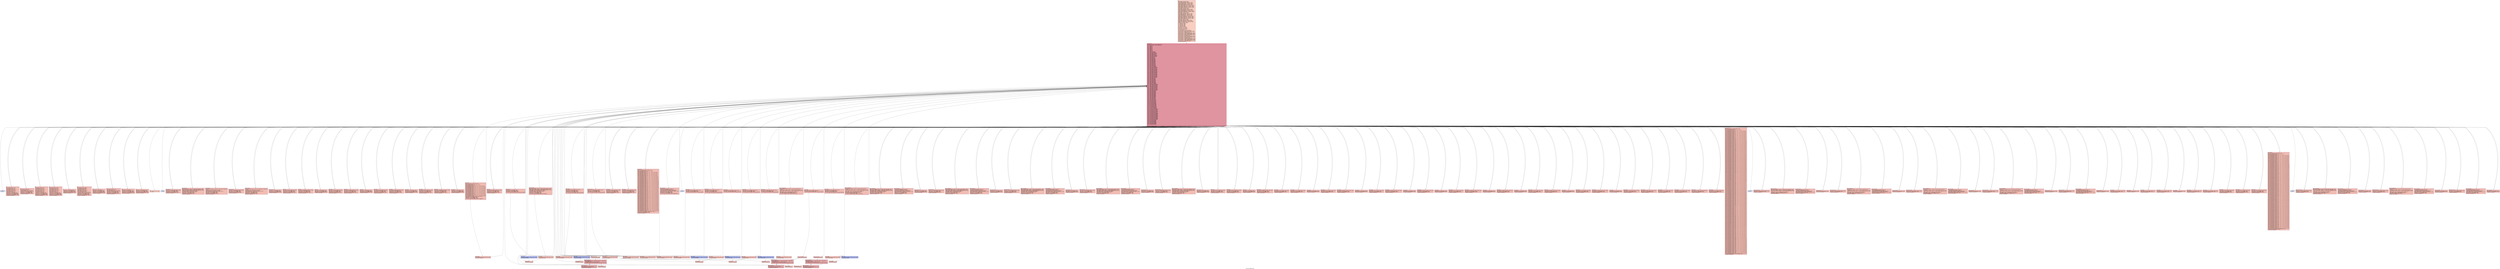 digraph "CFG for 'phi_complex' function" {
	label="CFG for 'phi_complex' function";

	Node0x6248902de730 [shape=record,color="#3d50c3ff", style=filled, fillcolor="#f2907270" fontname="Courier",label="{3:\l|  %dummy.var442 = alloca i32, align 4\l  %cff.state320 = alloca i32, align 4\l  %fake.counter.phialloca313 = alloca i32, align 4\l  %fake.counter280.phialloca = alloca i32, align 4\l  %fake.counter287.phialloca = alloca i32, align 4\l  %fake.counter294.phialloca = alloca i32, align 4\l  %fake.counter301.phialloca = alloca i32, align 4\l  %fake.counter.reload314.alloca = alloca i32, align 4\l  %fake.counter280.reload.alloca = alloca i32, align 4\l  %fake.counter287.reload.alloca = alloca i32, align 4\l  %fake.counter294.reload.alloca = alloca i32, align 4\l  %fake.counter301.reload.alloca = alloca i32, align 4\l  %dummy.var269 = alloca i32, align 4\l  %cff.state194 = alloca i32, align 4\l  %fake.counter.phialloca189 = alloca i32, align 4\l  %fake.counter148.phialloca = alloca i32, align 4\l  %fake.counter155.phialloca = alloca i32, align 4\l  %fake.counter.reload190.alloca = alloca i32, align 4\l  %fake.counter148.reload.alloca = alloca i32, align 4\l  %fake.counter155.reload.alloca = alloca i32, align 4\l  %dummy.var137 = alloca i32, align 4\l  %cff.state91 = alloca i32, align 4\l  %fake.counter.phialloca84 = alloca i32, align 4\l  %fake.counter51.phialloca = alloca i32, align 4\l  %fake.counter58.phialloca = alloca i32, align 4\l  %fake.counter65.phialloca = alloca i32, align 4\l  %fake.counter72.phialloca = alloca i32, align 4\l  %fake.counter.reload85.alloca = alloca i32, align 4\l  %fake.counter51.reload.alloca = alloca i32, align 4\l  %fake.counter58.reload.alloca = alloca i32, align 4\l  %fake.counter65.reload.alloca = alloca i32, align 4\l  %fake.counter72.reload.alloca = alloca i32, align 4\l  %dummy.var40 = alloca i32, align 4\l  %cff.state24 = alloca i32, align 4\l  %fake.counter.phialloca = alloca i32, align 4\l  %fake.counter7.phialloca = alloca i32, align 4\l  %fake.counter.reload.alloca = alloca i32, align 4\l  %fake.counter7.reload.alloca = alloca i32, align 4\l  %dummy.var = alloca i32, align 4\l  %cff.state = alloca i32, align 4\l  %4 = alloca i32, align 4\l  %5 = alloca i32, align 4\l  %6 = alloca i32, align 4\l  %7 = alloca i32, align 4\l  %8 = alloca i32, align 4\l  %9 = alloca i32, align 4\l  %10 = alloca i32, align 4\l  store i32 %0, ptr %4, align 4\l  store i32 %1, ptr %5, align 4\l  store i32 %2, ptr %6, align 4\l  %11 = load i32, ptr %4, align 4\l  %12 = icmp sgt i32 %11, 0\l  %cff.init = select i1 %12, i32 1, i32 2\l  store i32 %cff.init, ptr %cff.state, align 4\l  store i32 undef, ptr %fake.counter.phialloca, align 4\l  store i32 undef, ptr %fake.counter7.phialloca, align 4\l  store i32 12, ptr %cff.state24, align 4\l  store i32 undef, ptr %fake.counter.phialloca84, align 4\l  store i32 undef, ptr %fake.counter51.phialloca, align 4\l  store i32 undef, ptr %fake.counter58.phialloca, align 4\l  store i32 undef, ptr %fake.counter65.phialloca, align 4\l  store i32 undef, ptr %fake.counter72.phialloca, align 4\l  store i32 38, ptr %cff.state91, align 4\l  store i32 undef, ptr %fake.counter.phialloca189, align 4\l  store i32 undef, ptr %fake.counter148.phialloca, align 4\l  store i32 undef, ptr %fake.counter155.phialloca, align 4\l  store i32 69, ptr %cff.state194, align 4\l  store i32 undef, ptr %fake.counter.phialloca313, align 4\l  store i32 undef, ptr %fake.counter280.phialloca, align 4\l  store i32 undef, ptr %fake.counter287.phialloca, align 4\l  store i32 undef, ptr %fake.counter294.phialloca, align 4\l  store i32 undef, ptr %fake.counter301.phialloca, align 4\l  store i32 114, ptr %cff.state320, align 4\l  br label %cff.dispatch321\l}"];
	Node0x6248902de730 -> Node0x624890374b70;
	Node0x6248902dee00 [shape=record,color="#3d50c3ff", style=filled, fillcolor="#e1675170" fontname="Courier",label="{13:\l|  %14 = load i32, ptr %4, align 4\l  %15 = mul nsw i32 %14, 2\l  store i32 %15, ptr %7, align 4\l  %16 = load i32, ptr %5, align 4\l  %17 = add nsw i32 %16, 10\l  store i32 %17, ptr %8, align 4\l  %18 = load i32, ptr %6, align 4\l  %19 = sub nsw i32 %18, 5\l  store i32 %19, ptr %9, align 4\l  store i32 6, ptr %cff.state, align 4\l  store i32 12, ptr %cff.state24, align 4\l  store i32 38, ptr %cff.state91, align 4\l  store i32 69, ptr %cff.state194, align 4\l  store i32 114, ptr %cff.state320, align 4\l  br label %cff.dispatch321\l}"];
	Node0x6248902dee00 -> Node0x624890374b70;
	Node0x6248902dee60 [shape=record,color="#3d50c3ff", style=filled, fillcolor="#e1675170" fontname="Courier",label="{20:\l|  %21 = load i32, ptr %5, align 4\l  %22 = icmp sgt i32 %21, 0\l  %cff.next = select i1 %22, i32 3, i32 4\l  store i32 %cff.next, ptr %cff.state, align 4\l  store i32 12, ptr %cff.state24, align 4\l  store i32 38, ptr %cff.state91, align 4\l  store i32 69, ptr %cff.state194, align 4\l  store i32 114, ptr %cff.state320, align 4\l  br label %cff.dispatch321\l}"];
	Node0x6248902dee60 -> Node0x624890374b70;
	Node0x6248902df6d0 [shape=record,color="#3d50c3ff", style=filled, fillcolor="#e1675170" fontname="Courier",label="{23:\l|  %24 = load i32, ptr %4, align 4\l  %25 = add nsw i32 %24, 5\l  store i32 %25, ptr %7, align 4\l  %26 = load i32, ptr %5, align 4\l  %27 = mul nsw i32 %26, 2\l  store i32 %27, ptr %8, align 4\l  %28 = load i32, ptr %6, align 4\l  %29 = add nsw i32 %28, 10\l  store i32 %29, ptr %9, align 4\l  store i32 5, ptr %cff.state, align 4\l  store i32 12, ptr %cff.state24, align 4\l  store i32 38, ptr %cff.state91, align 4\l  store i32 69, ptr %cff.state194, align 4\l  store i32 114, ptr %cff.state320, align 4\l  br label %cff.dispatch321\l}"];
	Node0x6248902df6d0 -> Node0x624890374b70;
	Node0x6248902df730 [shape=record,color="#3d50c3ff", style=filled, fillcolor="#e1675170" fontname="Courier",label="{30:\l|  %31 = load i32, ptr %4, align 4\l  %32 = sub nsw i32 %31, 10\l  store i32 %32, ptr %7, align 4\l  %33 = load i32, ptr %5, align 4\l  %34 = sub nsw i32 %33, 5\l  store i32 %34, ptr %8, align 4\l  %35 = load i32, ptr %6, align 4\l  %36 = mul nsw i32 %35, 2\l  store i32 %36, ptr %9, align 4\l  store i32 5, ptr %cff.state, align 4\l  store i32 12, ptr %cff.state24, align 4\l  store i32 38, ptr %cff.state91, align 4\l  store i32 69, ptr %cff.state194, align 4\l  store i32 114, ptr %cff.state320, align 4\l  br label %cff.dispatch321\l}"];
	Node0x6248902df730 -> Node0x624890374b70;
	Node0x6248902dfd90 [shape=record,color="#3d50c3ff", style=filled, fillcolor="#e1675170" fontname="Courier",label="{37:\l|  store i32 6, ptr %cff.state, align 4\l  store i32 12, ptr %cff.state24, align 4\l  store i32 38, ptr %cff.state91, align 4\l  store i32 69, ptr %cff.state194, align 4\l  store i32 114, ptr %cff.state320, align 4\l  br label %cff.dispatch321\l}"];
	Node0x6248902dfd90 -> Node0x624890374b70;
	Node0x6248902df4f0 [shape=record,color="#3d50c3ff", style=filled, fillcolor="#e1675170" fontname="Courier",label="{38:\l|  %39 = load i32, ptr %7, align 4\l  %40 = load i32, ptr %8, align 4\l  %41 = add nsw i32 %39, %40\l  %42 = load i32, ptr %9, align 4\l  %43 = add nsw i32 %41, %42\l  store i32 %43, ptr %10, align 4\l  %44 = load i32, ptr %10, align 4\l  %45 = icmp sgt i32 %44, 100\l  %cff.next1 = select i1 %45, i32 7, i32 8\l  store i32 %cff.next1, ptr %cff.state, align 4\l  store i32 12, ptr %cff.state24, align 4\l  store i32 38, ptr %cff.state91, align 4\l  store i32 69, ptr %cff.state194, align 4\l  store i32 114, ptr %cff.state320, align 4\l  br label %cff.dispatch321\l}"];
	Node0x6248902df4f0 -> Node0x624890374b70;
	Node0x6248902e08d0 [shape=record,color="#3d50c3ff", style=filled, fillcolor="#e1675170" fontname="Courier",label="{46:\l|  store i32 100, ptr %10, align 4\l  store i32 11, ptr %cff.state, align 4\l  store i32 12, ptr %cff.state24, align 4\l  store i32 38, ptr %cff.state91, align 4\l  store i32 69, ptr %cff.state194, align 4\l  store i32 114, ptr %cff.state320, align 4\l  br label %cff.dispatch321\l}"];
	Node0x6248902e08d0 -> Node0x624890374b70;
	Node0x6248902e0930 [shape=record,color="#3d50c3ff", style=filled, fillcolor="#e1675170" fontname="Courier",label="{47:\l|  %48 = load i32, ptr %10, align 4\l  %49 = icmp slt i32 %48, 0\l  %cff.next2 = select i1 %49, i32 9, i32 10\l  store i32 %cff.next2, ptr %cff.state, align 4\l  store i32 12, ptr %cff.state24, align 4\l  store i32 38, ptr %cff.state91, align 4\l  store i32 69, ptr %cff.state194, align 4\l  store i32 114, ptr %cff.state320, align 4\l  br label %cff.dispatch321\l}"];
	Node0x6248902e0930 -> Node0x624890374b70;
	Node0x6248902e14d0 [shape=record,color="#3d50c3ff", style=filled, fillcolor="#e1675170" fontname="Courier",label="{50:\l|  store i32 0, ptr %10, align 4\l  store i32 10, ptr %cff.state, align 4\l  store i32 12, ptr %cff.state24, align 4\l  store i32 38, ptr %cff.state91, align 4\l  store i32 69, ptr %cff.state194, align 4\l  store i32 114, ptr %cff.state320, align 4\l  br label %cff.dispatch321\l}"];
	Node0x6248902e14d0 -> Node0x624890374b70;
	Node0x6248902e1530 [shape=record,color="#3d50c3ff", style=filled, fillcolor="#e1675170" fontname="Courier",label="{51:\l|  store i32 11, ptr %cff.state, align 4\l  store i32 12, ptr %cff.state24, align 4\l  store i32 38, ptr %cff.state91, align 4\l  store i32 69, ptr %cff.state194, align 4\l  store i32 114, ptr %cff.state320, align 4\l  br label %cff.dispatch321\l}"];
	Node0x6248902e1530 -> Node0x624890374b70;
	Node0x6248902e0ae0 [shape=record,color="#3d50c3ff", style=filled, fillcolor="#f2907270" fontname="Courier",label="{52:\l|  %53 = load i32, ptr %10, align 4\l  ret i32 %53\l}"];
	Node0x6248902f0830 [shape=record,color="#3d50c3ff", style=filled, fillcolor="#e1675170" fontname="Courier",label="{cff.dispatch:\l|  %cff.cur = load i32, ptr %cff.state, align 4\l  %54 = icmp eq i32 %cff.cur, 1\l  %cff.case.select = select i1 %54, i32 1, i32 13\l  %55 = icmp eq i32 %cff.cur, 2\l  %cff.case.select28 = select i1 %55, i32 2, i32 %cff.case.select\l  %56 = icmp eq i32 %cff.cur, 3\l  %cff.case.select29 = select i1 %56, i32 3, i32 %cff.case.select28\l  %57 = icmp eq i32 %cff.cur, 4\l  %cff.case.select30 = select i1 %57, i32 4, i32 %cff.case.select29\l  %58 = icmp eq i32 %cff.cur, 5\l  %cff.case.select31 = select i1 %58, i32 5, i32 %cff.case.select30\l  %59 = icmp eq i32 %cff.cur, 6\l  %cff.case.select32 = select i1 %59, i32 6, i32 %cff.case.select31\l  %60 = icmp eq i32 %cff.cur, 7\l  %cff.case.select33 = select i1 %60, i32 7, i32 %cff.case.select32\l  %61 = icmp eq i32 %cff.cur, 8\l  %cff.case.select34 = select i1 %61, i32 8, i32 %cff.case.select33\l  %62 = icmp eq i32 %cff.cur, 9\l  %cff.case.select35 = select i1 %62, i32 9, i32 %cff.case.select34\l  %63 = icmp eq i32 %cff.cur, 10\l  %cff.case.select36 = select i1 %63, i32 10, i32 %cff.case.select35\l  %64 = icmp eq i32 %cff.cur, 11\l  %cff.case.select37 = select i1 %64, i32 11, i32 %cff.case.select36\l  store i32 %cff.case.select37, ptr %cff.state24, align 4\l  store i32 38, ptr %cff.state91, align 4\l  store i32 69, ptr %cff.state194, align 4\l  store i32 114, ptr %cff.state320, align 4\l  br i1 false, label %fake.block485, label %cff.dispatch321\l|{<s0>T|<s1>F}}"];
	Node0x6248902f0830:s0 -> Node0x6248903c9320;
	Node0x6248902f0830:s1 -> Node0x624890374b70;
	Node0x6248902f08c0 [shape=record,color="#3d50c3ff", style=filled, fillcolor="#c7d7f070" fontname="Courier",label="{cff.default:\l|  unreachable\l}"];
	Node0x6248902f7f00 [shape=record,color="#3d50c3ff", style=filled, fillcolor="#e1675170" fontname="Courier",label="{fake.loop.entry:\l|  store i32 0, ptr %fake.counter.phialloca, align 4\l  store i32 15, ptr %cff.state24, align 4\l  store i32 38, ptr %cff.state91, align 4\l  store i32 69, ptr %cff.state194, align 4\l  store i32 114, ptr %cff.state320, align 4\l  br label %cff.dispatch321\l}"];
	Node0x6248902f7f00 -> Node0x624890374b70;
	Node0x6248902f7f60 [shape=record,color="#3d50c3ff", style=filled, fillcolor="#e1675170" fontname="Courier",label="{fake.loop.header:\l|  %fake.counter.reload22 = load i32, ptr %fake.counter.phialloca, align 4\l  %fake.counter.reload = load i32, ptr %fake.counter.phialloca, align 4\l  store i32 %fake.counter.reload, ptr %fake.counter.reload.alloca, align 4\l  %fake.cond = icmp slt i32 %fake.counter.reload22, 10\l  %cff.next38 = select i1 %fake.cond, i32 16, i32 17\l  store i32 %cff.next38, ptr %cff.state24, align 4\l  store i32 38, ptr %cff.state91, align 4\l  store i32 69, ptr %cff.state194, align 4\l  store i32 114, ptr %cff.state320, align 4\l  br label %cff.dispatch321\l}"];
	Node0x6248902f7f60 -> Node0x624890374b70;
	Node0x6248902f7ff0 [shape=record,color="#3d50c3ff", style=filled, fillcolor="#e1675170" fontname="Courier",label="{fake.loop.body:\l|  %fake.counter.reload.reload = load i32, ptr %fake.counter.reload.alloca,\l... align 4\l  %fake.inc = add i32 %fake.counter.reload.reload, 1\l  store volatile i32 4644, ptr %dummy.var, align 4\l  store i32 %fake.inc, ptr %fake.counter.phialloca, align 4\l  store i32 15, ptr %cff.state24, align 4\l  store i32 38, ptr %cff.state91, align 4\l  store i32 69, ptr %cff.state194, align 4\l  store i32 114, ptr %cff.state320, align 4\l  br label %cff.dispatch321\l}"];
	Node0x6248902f7ff0 -> Node0x624890374b70;
	Node0x6248902f8080 [shape=record,color="#3d50c3ff", style=filled, fillcolor="#e1675170" fontname="Courier",label="{fake.loop.exit:\l|  store i32 12, ptr %cff.state24, align 4\l  store i32 38, ptr %cff.state91, align 4\l  store i32 69, ptr %cff.state194, align 4\l  store i32 114, ptr %cff.state320, align 4\l  br i1 false, label %fake.loop.entry449, label %cff.dispatch321\l|{<s0>T|<s1>F}}"];
	Node0x6248902f8080:s0 -> Node0x624890357cd0;
	Node0x6248902f8080:s1 -> Node0x624890374b70;
	Node0x6248902f4750 [shape=record,color="#3d50c3ff", style=filled, fillcolor="#e1675170" fontname="Courier",label="{fake.loop.entry3:\l|  store i32 0, ptr %fake.counter7.phialloca, align 4\l  store i32 19, ptr %cff.state24, align 4\l  store i32 38, ptr %cff.state91, align 4\l  store i32 69, ptr %cff.state194, align 4\l  store i32 114, ptr %cff.state320, align 4\l  br label %cff.dispatch321\l}"];
	Node0x6248902f4750 -> Node0x624890374b70;
	Node0x6248902f47e0 [shape=record,color="#3d50c3ff", style=filled, fillcolor="#e1675170" fontname="Courier",label="{fake.loop.header4:\l|  %fake.counter7.reload23 = load i32, ptr %fake.counter7.phialloca, align 4\l  %fake.counter7.reload = load i32, ptr %fake.counter7.phialloca, align 4\l  store i32 %fake.counter7.reload, ptr %fake.counter7.reload.alloca, align 4\l  %fake.cond8 = icmp slt i32 %fake.counter7.reload23, 10\l  %cff.next39 = select i1 %fake.cond8, i32 20, i32 21\l  store i32 %cff.next39, ptr %cff.state24, align 4\l  store i32 38, ptr %cff.state91, align 4\l  store i32 69, ptr %cff.state194, align 4\l  store i32 114, ptr %cff.state320, align 4\l  br i1 false, label %fake.then469, label %cff.dispatch321\l|{<s0>T|<s1>F}}"];
	Node0x6248902f47e0:s0 -> Node0x6248903594f0;
	Node0x6248902f47e0:s1 -> Node0x624890374b70;
	Node0x6248902f4870 [shape=record,color="#3d50c3ff", style=filled, fillcolor="#e1675170" fontname="Courier",label="{fake.loop.body5:\l|  %fake.counter7.reload.reload = load i32, ptr %fake.counter7.reload.alloca,\l... align 4\l  %fake.inc9 = add i32 %fake.counter7.reload.reload, 1\l  store volatile i32 17, ptr %dummy.var, align 4\l  store i32 %fake.inc9, ptr %fake.counter7.phialloca, align 4\l  store i32 19, ptr %cff.state24, align 4\l  store i32 38, ptr %cff.state91, align 4\l  store i32 69, ptr %cff.state194, align 4\l  store i32 114, ptr %cff.state320, align 4\l  br label %cff.dispatch321\l}"];
	Node0x6248902f4870 -> Node0x624890374b70;
	Node0x6248902f4900 [shape=record,color="#3d50c3ff", style=filled, fillcolor="#e1675170" fontname="Courier",label="{fake.loop.exit6:\l|  store i32 12, ptr %cff.state24, align 4\l  store i32 38, ptr %cff.state91, align 4\l  store i32 69, ptr %cff.state194, align 4\l  store i32 114, ptr %cff.state320, align 4\l  br label %cff.dispatch321\l}"];
	Node0x6248902f4900 -> Node0x624890374b70;
	Node0x6248902f4ee0 [shape=record,color="#3d50c3ff", style=filled, fillcolor="#e1675170" fontname="Courier",label="{fake.then:\l|  store volatile i32 70, ptr %dummy.var, align 4\l  store i32 24, ptr %cff.state24, align 4\l  store i32 38, ptr %cff.state91, align 4\l  store i32 69, ptr %cff.state194, align 4\l  store i32 114, ptr %cff.state320, align 4\l  br label %cff.dispatch321\l}"];
	Node0x6248902f4ee0 -> Node0x624890374b70;
	Node0x6248902f4f70 [shape=record,color="#3d50c3ff", style=filled, fillcolor="#e1675170" fontname="Courier",label="{fake.else:\l|  store volatile i32 967680, ptr %dummy.var, align 4\l  store i32 24, ptr %cff.state24, align 4\l  store i32 38, ptr %cff.state91, align 4\l  store i32 69, ptr %cff.state194, align 4\l  store i32 114, ptr %cff.state320, align 4\l  br label %cff.dispatch321\l}"];
	Node0x6248902f4f70 -> Node0x624890374b70;
	Node0x6248902f5000 [shape=record,color="#3d50c3ff", style=filled, fillcolor="#e1675170" fontname="Courier",label="{fake.merge:\l|  store i32 12, ptr %cff.state24, align 4\l  store i32 38, ptr %cff.state91, align 4\l  store i32 69, ptr %cff.state194, align 4\l  store i32 114, ptr %cff.state320, align 4\l  br label %cff.dispatch321\l}"];
	Node0x6248902f5000 -> Node0x624890374b70;
	Node0x6248902fa2f0 [shape=record,color="#3d50c3ff", style=filled, fillcolor="#e1675170" fontname="Courier",label="{fake.then10:\l|  store volatile i32 52, ptr %dummy.var, align 4\l  store i32 27, ptr %cff.state24, align 4\l  store i32 38, ptr %cff.state91, align 4\l  store i32 69, ptr %cff.state194, align 4\l  store i32 114, ptr %cff.state320, align 4\l  br label %cff.dispatch321\l}"];
	Node0x6248902fa2f0 -> Node0x624890374b70;
	Node0x6248902fa350 [shape=record,color="#3d50c3ff", style=filled, fillcolor="#e1675170" fontname="Courier",label="{fake.else11:\l|  store volatile i32 2880, ptr %dummy.var, align 4\l  store i32 27, ptr %cff.state24, align 4\l  store i32 38, ptr %cff.state91, align 4\l  store i32 69, ptr %cff.state194, align 4\l  store i32 114, ptr %cff.state320, align 4\l  br label %cff.dispatch321\l}"];
	Node0x6248902fa350 -> Node0x624890374b70;
	Node0x6248902fa3e0 [shape=record,color="#3d50c3ff", style=filled, fillcolor="#e1675170" fontname="Courier",label="{fake.merge12:\l|  store i32 12, ptr %cff.state24, align 4\l  store i32 38, ptr %cff.state91, align 4\l  store i32 69, ptr %cff.state194, align 4\l  store i32 114, ptr %cff.state320, align 4\l  br label %cff.dispatch321\l}"];
	Node0x6248902fa3e0 -> Node0x624890374b70;
	Node0x6248902fa740 [shape=record,color="#3d50c3ff", style=filled, fillcolor="#e1675170" fontname="Courier",label="{fake.then13:\l|  store volatile i32 52, ptr %dummy.var, align 4\l  store i32 30, ptr %cff.state24, align 4\l  store i32 38, ptr %cff.state91, align 4\l  store i32 69, ptr %cff.state194, align 4\l  store i32 114, ptr %cff.state320, align 4\l  br label %cff.dispatch321\l}"];
	Node0x6248902fa740 -> Node0x624890374b70;
	Node0x6248902fa7d0 [shape=record,color="#3d50c3ff", style=filled, fillcolor="#e1675170" fontname="Courier",label="{fake.else14:\l|  store volatile i32 2880, ptr %dummy.var, align 4\l  store i32 30, ptr %cff.state24, align 4\l  store i32 38, ptr %cff.state91, align 4\l  store i32 69, ptr %cff.state194, align 4\l  store i32 114, ptr %cff.state320, align 4\l  br label %cff.dispatch321\l}"];
	Node0x6248902fa7d0 -> Node0x624890374b70;
	Node0x6248902fa860 [shape=record,color="#3d50c3ff", style=filled, fillcolor="#e1675170" fontname="Courier",label="{fake.merge15:\l|  store i32 12, ptr %cff.state24, align 4\l  store i32 38, ptr %cff.state91, align 4\l  store i32 69, ptr %cff.state194, align 4\l  store i32 114, ptr %cff.state320, align 4\l  br label %cff.dispatch321\l}"];
	Node0x6248902fa860 -> Node0x624890374b70;
	Node0x6248902fabc0 [shape=record,color="#3d50c3ff", style=filled, fillcolor="#e1675170" fontname="Courier",label="{fake.then16:\l|  store volatile i32 87, ptr %dummy.var, align 4\l  store i32 33, ptr %cff.state24, align 4\l  store i32 38, ptr %cff.state91, align 4\l  store i32 69, ptr %cff.state194, align 4\l  store i32 114, ptr %cff.state320, align 4\l  br label %cff.dispatch321\l}"];
	Node0x6248902fabc0 -> Node0x624890374b70;
	Node0x6248902fac50 [shape=record,color="#3d50c3ff", style=filled, fillcolor="#e1675170" fontname="Courier",label="{fake.else17:\l|  store volatile i32 87091200, ptr %dummy.var, align 4\l  store i32 33, ptr %cff.state24, align 4\l  store i32 38, ptr %cff.state91, align 4\l  store i32 69, ptr %cff.state194, align 4\l  store i32 114, ptr %cff.state320, align 4\l  br label %cff.dispatch321\l}"];
	Node0x6248902fac50 -> Node0x624890374b70;
	Node0x6248902face0 [shape=record,color="#3d50c3ff", style=filled, fillcolor="#e1675170" fontname="Courier",label="{fake.merge18:\l|  store i32 12, ptr %cff.state24, align 4\l  store i32 38, ptr %cff.state91, align 4\l  store i32 69, ptr %cff.state194, align 4\l  store i32 114, ptr %cff.state320, align 4\l  br label %cff.dispatch321\l}"];
	Node0x6248902face0 -> Node0x624890374b70;
	Node0x6248902fb040 [shape=record,color="#3d50c3ff", style=filled, fillcolor="#e1675170" fontname="Courier",label="{fake.block:\l|  store volatile i32 12756, ptr %dummy.var, align 4\l  store i32 12, ptr %cff.state24, align 4\l  store i32 38, ptr %cff.state91, align 4\l  store i32 69, ptr %cff.state194, align 4\l  store i32 114, ptr %cff.state320, align 4\l  br label %cff.dispatch321\l}"];
	Node0x6248902fb040 -> Node0x624890374b70;
	Node0x6248902fb340 [shape=record,color="#3d50c3ff", style=filled, fillcolor="#e1675170" fontname="Courier",label="{fake.block19:\l|  store volatile i32 472, ptr %dummy.var, align 4\l  store i32 12, ptr %cff.state24, align 4\l  store i32 38, ptr %cff.state91, align 4\l  store i32 69, ptr %cff.state194, align 4\l  store i32 114, ptr %cff.state320, align 4\l  br i1 false, label %fake.block486, label %cff.dispatch321\l|{<s0>T|<s1>F}}"];
	Node0x6248902fb340:s0 -> Node0x6248903c9530;
	Node0x6248902fb340:s1 -> Node0x624890374b70;
	Node0x6248902fb610 [shape=record,color="#3d50c3ff", style=filled, fillcolor="#e1675170" fontname="Courier",label="{fake.block20:\l|  store volatile i32 -513, ptr %dummy.var, align 4\l  store i32 12, ptr %cff.state24, align 4\l  store i32 38, ptr %cff.state91, align 4\l  store i32 69, ptr %cff.state194, align 4\l  store i32 114, ptr %cff.state320, align 4\l  br label %cff.dispatch321\l}"];
	Node0x6248902fb610 -> Node0x624890374b70;
	Node0x6248902fb8b0 [shape=record,color="#3d50c3ff", style=filled, fillcolor="#e1675170" fontname="Courier",label="{fake.block21:\l|  store volatile i32 612, ptr %dummy.var, align 4\l  store i32 12, ptr %cff.state24, align 4\l  store i32 38, ptr %cff.state91, align 4\l  store i32 69, ptr %cff.state194, align 4\l  store i32 114, ptr %cff.state320, align 4\l  br label %cff.dispatch321\l}"];
	Node0x6248902fb8b0 -> Node0x624890374b70;
	Node0x6248902f4a40 [shape=record,color="#3d50c3ff", style=filled, fillcolor="#e1675170" fontname="Courier",label="{cff.dispatch25:\l|  %cff.cur27 = load i32, ptr %cff.state24, align 4\l  %65 = icmp eq i32 %cff.cur27, 1\l  %cff.case.select95 = select i1 %65, i32 1, i32 39\l  %66 = icmp eq i32 %cff.cur27, 2\l  %cff.case.select96 = select i1 %66, i32 2, i32 %cff.case.select95\l  %67 = icmp eq i32 %cff.cur27, 3\l  %cff.case.select97 = select i1 %67, i32 3, i32 %cff.case.select96\l  %68 = icmp eq i32 %cff.cur27, 4\l  %cff.case.select98 = select i1 %68, i32 4, i32 %cff.case.select97\l  %69 = icmp eq i32 %cff.cur27, 5\l  %cff.case.select99 = select i1 %69, i32 5, i32 %cff.case.select98\l  %70 = icmp eq i32 %cff.cur27, 6\l  %cff.case.select100 = select i1 %70, i32 6, i32 %cff.case.select99\l  %71 = icmp eq i32 %cff.cur27, 7\l  %cff.case.select101 = select i1 %71, i32 7, i32 %cff.case.select100\l  %72 = icmp eq i32 %cff.cur27, 8\l  %cff.case.select102 = select i1 %72, i32 8, i32 %cff.case.select101\l  %73 = icmp eq i32 %cff.cur27, 9\l  %cff.case.select103 = select i1 %73, i32 9, i32 %cff.case.select102\l  %74 = icmp eq i32 %cff.cur27, 10\l  %cff.case.select104 = select i1 %74, i32 10, i32 %cff.case.select103\l  %75 = icmp eq i32 %cff.cur27, 11\l  %cff.case.select105 = select i1 %75, i32 11, i32 %cff.case.select104\l  %76 = icmp eq i32 %cff.cur27, 12\l  %cff.case.select106 = select i1 %76, i32 12, i32 %cff.case.select105\l  %77 = icmp eq i32 %cff.cur27, 13\l  %cff.case.select107 = select i1 %77, i32 13, i32 %cff.case.select106\l  %78 = icmp eq i32 %cff.cur27, 14\l  %cff.case.select108 = select i1 %78, i32 14, i32 %cff.case.select107\l  %79 = icmp eq i32 %cff.cur27, 15\l  %cff.case.select109 = select i1 %79, i32 15, i32 %cff.case.select108\l  %80 = icmp eq i32 %cff.cur27, 16\l  %cff.case.select110 = select i1 %80, i32 16, i32 %cff.case.select109\l  %81 = icmp eq i32 %cff.cur27, 17\l  %cff.case.select111 = select i1 %81, i32 17, i32 %cff.case.select110\l  %82 = icmp eq i32 %cff.cur27, 18\l  %cff.case.select112 = select i1 %82, i32 18, i32 %cff.case.select111\l  %83 = icmp eq i32 %cff.cur27, 19\l  %cff.case.select113 = select i1 %83, i32 19, i32 %cff.case.select112\l  %84 = icmp eq i32 %cff.cur27, 20\l  %cff.case.select114 = select i1 %84, i32 20, i32 %cff.case.select113\l  %85 = icmp eq i32 %cff.cur27, 21\l  %cff.case.select115 = select i1 %85, i32 21, i32 %cff.case.select114\l  %86 = icmp eq i32 %cff.cur27, 22\l  %cff.case.select116 = select i1 %86, i32 22, i32 %cff.case.select115\l  %87 = icmp eq i32 %cff.cur27, 23\l  %cff.case.select117 = select i1 %87, i32 23, i32 %cff.case.select116\l  %88 = icmp eq i32 %cff.cur27, 24\l  %cff.case.select118 = select i1 %88, i32 24, i32 %cff.case.select117\l  %89 = icmp eq i32 %cff.cur27, 25\l  %cff.case.select119 = select i1 %89, i32 25, i32 %cff.case.select118\l  %90 = icmp eq i32 %cff.cur27, 26\l  %cff.case.select120 = select i1 %90, i32 26, i32 %cff.case.select119\l  %91 = icmp eq i32 %cff.cur27, 27\l  %cff.case.select121 = select i1 %91, i32 27, i32 %cff.case.select120\l  %92 = icmp eq i32 %cff.cur27, 28\l  %cff.case.select122 = select i1 %92, i32 28, i32 %cff.case.select121\l  %93 = icmp eq i32 %cff.cur27, 29\l  %cff.case.select123 = select i1 %93, i32 29, i32 %cff.case.select122\l  %94 = icmp eq i32 %cff.cur27, 30\l  %cff.case.select124 = select i1 %94, i32 30, i32 %cff.case.select123\l  %95 = icmp eq i32 %cff.cur27, 31\l  %cff.case.select125 = select i1 %95, i32 31, i32 %cff.case.select124\l  %96 = icmp eq i32 %cff.cur27, 32\l  %cff.case.select126 = select i1 %96, i32 32, i32 %cff.case.select125\l  %97 = icmp eq i32 %cff.cur27, 33\l  %cff.case.select127 = select i1 %97, i32 33, i32 %cff.case.select126\l  %98 = icmp eq i32 %cff.cur27, 34\l  %cff.case.select128 = select i1 %98, i32 34, i32 %cff.case.select127\l  %99 = icmp eq i32 %cff.cur27, 35\l  %cff.case.select129 = select i1 %99, i32 35, i32 %cff.case.select128\l  %100 = icmp eq i32 %cff.cur27, 36\l  %cff.case.select130 = select i1 %100, i32 36, i32 %cff.case.select129\l  %101 = icmp eq i32 %cff.cur27, 37\l  %cff.case.select131 = select i1 %101, i32 37, i32 %cff.case.select130\l  store i32 %cff.case.select131, ptr %cff.state91, align 4\l  store i32 69, ptr %cff.state194, align 4\l  store i32 114, ptr %cff.state320, align 4\l  br label %cff.dispatch321\l}"];
	Node0x6248902f4a40 -> Node0x624890374b70;
	Node0x6248902f4aa0 [shape=record,color="#3d50c3ff", style=filled, fillcolor="#c5d6f270" fontname="Courier",label="{cff.default26:\l|  unreachable\l}"];
	Node0x624890310180 [shape=record,color="#3d50c3ff", style=filled, fillcolor="#e1675170" fontname="Courier",label="{fake.loop.entry41:\l|  store i32 0, ptr %fake.counter.phialloca84, align 4\l  store i32 41, ptr %cff.state91, align 4\l  store i32 69, ptr %cff.state194, align 4\l  store i32 114, ptr %cff.state320, align 4\l  br i1 false, label %fake.then478, label %cff.dispatch321\l|{<s0>T|<s1>F}}"];
	Node0x624890310180:s0 -> Node0x6248903c83c0;
	Node0x624890310180:s1 -> Node0x624890374b70;
	Node0x6248903101e0 [shape=record,color="#3d50c3ff", style=filled, fillcolor="#e1675170" fontname="Courier",label="{fake.loop.header42:\l|  %fake.counter.reload86 = load i32, ptr %fake.counter.phialloca84, align 4\l  %fake.counter.reload85 = load i32, ptr %fake.counter.phialloca84, align 4\l  store i32 %fake.counter.reload85, ptr %fake.counter.reload85.alloca, align 4\l  %fake.cond45 = icmp slt i32 %fake.counter.reload86, 10\l  %cff.next132 = select i1 %fake.cond45, i32 42, i32 43\l  store i32 %cff.next132, ptr %cff.state91, align 4\l  store i32 69, ptr %cff.state194, align 4\l  store i32 114, ptr %cff.state320, align 4\l  br label %cff.dispatch321\l}"];
	Node0x6248903101e0 -> Node0x624890374b70;
	Node0x624890310270 [shape=record,color="#3d50c3ff", style=filled, fillcolor="#e1675170" fontname="Courier",label="{fake.loop.body43:\l|  %fake.counter.reload85.reload = load i32, ptr\l... %fake.counter.reload85.alloca, align 4\l  %fake.inc46 = add i32 %fake.counter.reload85.reload, 1\l  store volatile i32 560, ptr %dummy.var40, align 4\l  store i32 %fake.inc46, ptr %fake.counter.phialloca84, align 4\l  store i32 41, ptr %cff.state91, align 4\l  store i32 69, ptr %cff.state194, align 4\l  store i32 114, ptr %cff.state320, align 4\l  br label %cff.dispatch321\l}"];
	Node0x624890310270 -> Node0x624890374b70;
	Node0x624890310300 [shape=record,color="#3d50c3ff", style=filled, fillcolor="#e1675170" fontname="Courier",label="{fake.loop.exit44:\l|  store i32 38, ptr %cff.state91, align 4\l  store i32 69, ptr %cff.state194, align 4\l  store i32 114, ptr %cff.state320, align 4\l  br label %cff.dispatch321\l}"];
	Node0x624890310300 -> Node0x624890374b70;
	Node0x6248903108b0 [shape=record,color="#3d50c3ff", style=filled, fillcolor="#e1675170" fontname="Courier",label="{fake.loop.entry47:\l|  store i32 0, ptr %fake.counter51.phialloca, align 4\l  store i32 45, ptr %cff.state91, align 4\l  store i32 69, ptr %cff.state194, align 4\l  store i32 114, ptr %cff.state320, align 4\l  br label %cff.dispatch321\l}"];
	Node0x6248903108b0 -> Node0x624890374b70;
	Node0x624890310940 [shape=record,color="#3d50c3ff", style=filled, fillcolor="#e1675170" fontname="Courier",label="{fake.loop.header48:\l|  %fake.counter51.reload87 = load i32, ptr %fake.counter51.phialloca, align 4\l  %fake.counter51.reload = load i32, ptr %fake.counter51.phialloca, align 4\l  store i32 %fake.counter51.reload, ptr %fake.counter51.reload.alloca, align 4\l  %fake.cond52 = icmp slt i32 %fake.counter51.reload87, 10\l  %cff.next133 = select i1 %fake.cond52, i32 46, i32 47\l  store i32 %cff.next133, ptr %cff.state91, align 4\l  store i32 69, ptr %cff.state194, align 4\l  store i32 114, ptr %cff.state320, align 4\l  br label %cff.dispatch321\l}"];
	Node0x624890310940 -> Node0x624890374b70;
	Node0x6248903109d0 [shape=record,color="#3d50c3ff", style=filled, fillcolor="#e1675170" fontname="Courier",label="{fake.loop.body49:\l|  %fake.counter51.reload.reload = load i32, ptr\l... %fake.counter51.reload.alloca, align 4\l  %fake.inc53 = add i32 %fake.counter51.reload.reload, 1\l  store volatile i32 8064, ptr %dummy.var40, align 4\l  store i32 %fake.inc53, ptr %fake.counter51.phialloca, align 4\l  store i32 45, ptr %cff.state91, align 4\l  store i32 69, ptr %cff.state194, align 4\l  store i32 114, ptr %cff.state320, align 4\l  br label %cff.dispatch321\l}"];
	Node0x6248903109d0 -> Node0x624890374b70;
	Node0x624890310a60 [shape=record,color="#3d50c3ff", style=filled, fillcolor="#e1675170" fontname="Courier",label="{fake.loop.exit50:\l|  store i32 38, ptr %cff.state91, align 4\l  store i32 69, ptr %cff.state194, align 4\l  store i32 114, ptr %cff.state320, align 4\l  br label %cff.dispatch321\l}"];
	Node0x624890310a60 -> Node0x624890374b70;
	Node0x6248902f8810 [shape=record,color="#3d50c3ff", style=filled, fillcolor="#e1675170" fontname="Courier",label="{fake.loop.entry54:\l|  store i32 0, ptr %fake.counter58.phialloca, align 4\l  store i32 49, ptr %cff.state91, align 4\l  store i32 69, ptr %cff.state194, align 4\l  store i32 114, ptr %cff.state320, align 4\l  br label %cff.dispatch321\l}"];
	Node0x6248902f8810 -> Node0x624890374b70;
	Node0x6248902f88a0 [shape=record,color="#3d50c3ff", style=filled, fillcolor="#e1675170" fontname="Courier",label="{fake.loop.header55:\l|  %fake.counter58.reload88 = load i32, ptr %fake.counter58.phialloca, align 4\l  %fake.counter58.reload = load i32, ptr %fake.counter58.phialloca, align 4\l  store i32 %fake.counter58.reload, ptr %fake.counter58.reload.alloca, align 4\l  %fake.cond59 = icmp slt i32 %fake.counter58.reload88, 10\l  %cff.next134 = select i1 %fake.cond59, i32 50, i32 51\l  store i32 %cff.next134, ptr %cff.state91, align 4\l  store i32 69, ptr %cff.state194, align 4\l  store i32 114, ptr %cff.state320, align 4\l  br label %cff.dispatch321\l}"];
	Node0x6248902f88a0 -> Node0x624890374b70;
	Node0x6248902f8930 [shape=record,color="#3d50c3ff", style=filled, fillcolor="#e1675170" fontname="Courier",label="{fake.loop.body56:\l|  %fake.counter58.reload.reload = load i32, ptr\l... %fake.counter58.reload.alloca, align 4\l  %fake.inc60 = add i32 %fake.counter58.reload.reload, 1\l  store volatile i32 10, ptr %dummy.var40, align 4\l  store i32 %fake.inc60, ptr %fake.counter58.phialloca, align 4\l  store i32 49, ptr %cff.state91, align 4\l  store i32 69, ptr %cff.state194, align 4\l  store i32 114, ptr %cff.state320, align 4\l  br label %cff.dispatch321\l}"];
	Node0x6248902f8930 -> Node0x624890374b70;
	Node0x6248902f89c0 [shape=record,color="#3d50c3ff", style=filled, fillcolor="#e1675170" fontname="Courier",label="{fake.loop.exit57:\l|  store i32 38, ptr %cff.state91, align 4\l  store i32 69, ptr %cff.state194, align 4\l  store i32 114, ptr %cff.state320, align 4\l  br label %cff.dispatch321\l}"];
	Node0x6248902f89c0 -> Node0x624890374b70;
	Node0x6248902f8fa0 [shape=record,color="#3d50c3ff", style=filled, fillcolor="#e1675170" fontname="Courier",label="{fake.loop.entry61:\l|  store i32 0, ptr %fake.counter65.phialloca, align 4\l  store i32 53, ptr %cff.state91, align 4\l  store i32 69, ptr %cff.state194, align 4\l  store i32 114, ptr %cff.state320, align 4\l  br label %cff.dispatch321\l}"];
	Node0x6248902f8fa0 -> Node0x624890374b70;
	Node0x6248902f9030 [shape=record,color="#3d50c3ff", style=filled, fillcolor="#e1675170" fontname="Courier",label="{fake.loop.header62:\l|  %fake.counter65.reload89 = load i32, ptr %fake.counter65.phialloca, align 4\l  %fake.counter65.reload = load i32, ptr %fake.counter65.phialloca, align 4\l  store i32 %fake.counter65.reload, ptr %fake.counter65.reload.alloca, align 4\l  %fake.cond66 = icmp slt i32 %fake.counter65.reload89, 10\l  %cff.next135 = select i1 %fake.cond66, i32 54, i32 55\l  store i32 %cff.next135, ptr %cff.state91, align 4\l  store i32 69, ptr %cff.state194, align 4\l  store i32 114, ptr %cff.state320, align 4\l  br label %cff.dispatch321\l}"];
	Node0x6248902f9030 -> Node0x624890374b70;
	Node0x6248902f90c0 [shape=record,color="#3d50c3ff", style=filled, fillcolor="#e1675170" fontname="Courier",label="{fake.loop.body63:\l|  %fake.counter65.reload.reload = load i32, ptr\l... %fake.counter65.reload.alloca, align 4\l  %fake.inc67 = add i32 %fake.counter65.reload.reload, 1\l  store volatile i32 8722, ptr %dummy.var40, align 4\l  store i32 %fake.inc67, ptr %fake.counter65.phialloca, align 4\l  store i32 53, ptr %cff.state91, align 4\l  store i32 69, ptr %cff.state194, align 4\l  store i32 114, ptr %cff.state320, align 4\l  br label %cff.dispatch321\l}"];
	Node0x6248902f90c0 -> Node0x624890374b70;
	Node0x6248902f9150 [shape=record,color="#3d50c3ff", style=filled, fillcolor="#e1675170" fontname="Courier",label="{fake.loop.exit64:\l|  store i32 38, ptr %cff.state91, align 4\l  store i32 69, ptr %cff.state194, align 4\l  store i32 114, ptr %cff.state320, align 4\l  br label %cff.dispatch321\l}"];
	Node0x6248902f9150 -> Node0x624890374b70;
	Node0x6248902f9820 [shape=record,color="#3d50c3ff", style=filled, fillcolor="#e1675170" fontname="Courier",label="{fake.loop.entry68:\l|  store i32 0, ptr %fake.counter72.phialloca, align 4\l  store i32 57, ptr %cff.state91, align 4\l  store i32 69, ptr %cff.state194, align 4\l  store i32 114, ptr %cff.state320, align 4\l  br label %cff.dispatch321\l}"];
	Node0x6248902f9820 -> Node0x624890374b70;
	Node0x6248902f98b0 [shape=record,color="#3d50c3ff", style=filled, fillcolor="#e1675170" fontname="Courier",label="{fake.loop.header69:\l|  %fake.counter72.reload90 = load i32, ptr %fake.counter72.phialloca, align 4\l  %fake.counter72.reload = load i32, ptr %fake.counter72.phialloca, align 4\l  store i32 %fake.counter72.reload, ptr %fake.counter72.reload.alloca, align 4\l  %fake.cond73 = icmp slt i32 %fake.counter72.reload90, 10\l  %cff.next136 = select i1 %fake.cond73, i32 58, i32 59\l  store i32 %cff.next136, ptr %cff.state91, align 4\l  store i32 69, ptr %cff.state194, align 4\l  store i32 114, ptr %cff.state320, align 4\l  br label %cff.dispatch321\l}"];
	Node0x6248902f98b0 -> Node0x624890374b70;
	Node0x6248902f9940 [shape=record,color="#3d50c3ff", style=filled, fillcolor="#e1675170" fontname="Courier",label="{fake.loop.body70:\l|  %fake.counter72.reload.reload = load i32, ptr\l... %fake.counter72.reload.alloca, align 4\l  %fake.inc74 = add i32 %fake.counter72.reload.reload, 1\l  store volatile i32 23051, ptr %dummy.var40, align 4\l  store i32 %fake.inc74, ptr %fake.counter72.phialloca, align 4\l  store i32 57, ptr %cff.state91, align 4\l  store i32 69, ptr %cff.state194, align 4\l  store i32 114, ptr %cff.state320, align 4\l  br i1 false, label %fake.block482, label %cff.dispatch321\l|{<s0>T|<s1>F}}"];
	Node0x6248902f9940:s0 -> Node0x6248903c8ae0;
	Node0x6248902f9940:s1 -> Node0x624890374b70;
	Node0x6248902f99d0 [shape=record,color="#3d50c3ff", style=filled, fillcolor="#e1675170" fontname="Courier",label="{fake.loop.exit71:\l|  store i32 38, ptr %cff.state91, align 4\l  store i32 69, ptr %cff.state194, align 4\l  store i32 114, ptr %cff.state320, align 4\l  br label %cff.dispatch321\l}"];
	Node0x6248902f99d0 -> Node0x624890374b70;
	Node0x624890303290 [shape=record,color="#3d50c3ff", style=filled, fillcolor="#e1675170" fontname="Courier",label="{fake.then75:\l|  store volatile i32 45, ptr %dummy.var40, align 4\l  store i32 62, ptr %cff.state91, align 4\l  store i32 69, ptr %cff.state194, align 4\l  store i32 114, ptr %cff.state320, align 4\l  br label %cff.dispatch321\l}"];
	Node0x624890303290 -> Node0x624890374b70;
	Node0x624890303320 [shape=record,color="#3d50c3ff", style=filled, fillcolor="#e1675170" fontname="Courier",label="{fake.else76:\l|  store volatile i32 144, ptr %dummy.var40, align 4\l  store i32 62, ptr %cff.state91, align 4\l  store i32 69, ptr %cff.state194, align 4\l  store i32 114, ptr %cff.state320, align 4\l  br label %cff.dispatch321\l}"];
	Node0x624890303320 -> Node0x624890374b70;
	Node0x6248903033b0 [shape=record,color="#3d50c3ff", style=filled, fillcolor="#e1675170" fontname="Courier",label="{fake.merge77:\l|  store i32 38, ptr %cff.state91, align 4\l  store i32 69, ptr %cff.state194, align 4\l  store i32 114, ptr %cff.state320, align 4\l  br label %cff.dispatch321\l}"];
	Node0x6248903033b0 -> Node0x624890374b70;
	Node0x624890314ca0 [shape=record,color="#3d50c3ff", style=filled, fillcolor="#e1675170" fontname="Courier",label="{fake.block78:\l|  store volatile i32 -253063, ptr %dummy.var40, align 4\l  store i32 38, ptr %cff.state91, align 4\l  store i32 69, ptr %cff.state194, align 4\l  store i32 114, ptr %cff.state320, align 4\l  br label %cff.dispatch321\l}"];
	Node0x624890314ca0 -> Node0x624890374b70;
	Node0x624890315090 [shape=record,color="#3d50c3ff", style=filled, fillcolor="#e1675170" fontname="Courier",label="{fake.block79:\l|  store volatile i32 -36, ptr %dummy.var40, align 4\l  store i32 38, ptr %cff.state91, align 4\l  store i32 69, ptr %cff.state194, align 4\l  store i32 114, ptr %cff.state320, align 4\l  br label %cff.dispatch321\l}"];
	Node0x624890315090 -> Node0x624890374b70;
	Node0x6248903153c0 [shape=record,color="#3d50c3ff", style=filled, fillcolor="#e1675170" fontname="Courier",label="{fake.block80:\l|  store volatile i32 -3, ptr %dummy.var40, align 4\l  store i32 38, ptr %cff.state91, align 4\l  store i32 69, ptr %cff.state194, align 4\l  store i32 114, ptr %cff.state320, align 4\l  br label %cff.dispatch321\l}"];
	Node0x6248903153c0 -> Node0x624890374b70;
	Node0x6248903155a0 [shape=record,color="#3d50c3ff", style=filled, fillcolor="#e1675170" fontname="Courier",label="{fake.block81:\l|  store volatile i32 30, ptr %dummy.var40, align 4\l  store i32 38, ptr %cff.state91, align 4\l  store i32 69, ptr %cff.state194, align 4\l  store i32 114, ptr %cff.state320, align 4\l  br i1 false, label %fake.block483, label %cff.dispatch321\l|{<s0>T|<s1>F}}"];
	Node0x6248903155a0:s0 -> Node0x6248903c8d80;
	Node0x6248903155a0:s1 -> Node0x624890374b70;
	Node0x624890315780 [shape=record,color="#3d50c3ff", style=filled, fillcolor="#e1675170" fontname="Courier",label="{fake.block82:\l|  store volatile i32 -705, ptr %dummy.var40, align 4\l  store i32 38, ptr %cff.state91, align 4\l  store i32 69, ptr %cff.state194, align 4\l  store i32 114, ptr %cff.state320, align 4\l  br label %cff.dispatch321\l}"];
	Node0x624890315780 -> Node0x624890374b70;
	Node0x624890315ae0 [shape=record,color="#3d50c3ff", style=filled, fillcolor="#e1675170" fontname="Courier",label="{fake.block83:\l|  store volatile i32 -19, ptr %dummy.var40, align 4\l  store i32 38, ptr %cff.state91, align 4\l  store i32 69, ptr %cff.state194, align 4\l  store i32 114, ptr %cff.state320, align 4\l  br i1 false, label %fake.loop.entry443, label %cff.dispatch321\l|{<s0>T|<s1>F}}"];
	Node0x624890315ae0:s0 -> Node0x6248903575a0;
	Node0x624890315ae0:s1 -> Node0x624890374b70;
	Node0x624890310440 [shape=record,color="#3d50c3ff", style=filled, fillcolor="#e1675170" fontname="Courier",label="{cff.dispatch92:\l|  %cff.cur94 = load i32, ptr %cff.state91, align 4\l  %102 = icmp eq i32 %cff.cur94, 1\l  %cff.case.select198 = select i1 %102, i32 1, i32 70\l  %103 = icmp eq i32 %cff.cur94, 2\l  %cff.case.select199 = select i1 %103, i32 2, i32 %cff.case.select198\l  %104 = icmp eq i32 %cff.cur94, 3\l  %cff.case.select200 = select i1 %104, i32 3, i32 %cff.case.select199\l  %105 = icmp eq i32 %cff.cur94, 4\l  %cff.case.select201 = select i1 %105, i32 4, i32 %cff.case.select200\l  %106 = icmp eq i32 %cff.cur94, 5\l  %cff.case.select202 = select i1 %106, i32 5, i32 %cff.case.select201\l  %107 = icmp eq i32 %cff.cur94, 6\l  %cff.case.select203 = select i1 %107, i32 6, i32 %cff.case.select202\l  %108 = icmp eq i32 %cff.cur94, 7\l  %cff.case.select204 = select i1 %108, i32 7, i32 %cff.case.select203\l  %109 = icmp eq i32 %cff.cur94, 8\l  %cff.case.select205 = select i1 %109, i32 8, i32 %cff.case.select204\l  %110 = icmp eq i32 %cff.cur94, 9\l  %cff.case.select206 = select i1 %110, i32 9, i32 %cff.case.select205\l  %111 = icmp eq i32 %cff.cur94, 10\l  %cff.case.select207 = select i1 %111, i32 10, i32 %cff.case.select206\l  %112 = icmp eq i32 %cff.cur94, 11\l  %cff.case.select208 = select i1 %112, i32 11, i32 %cff.case.select207\l  %113 = icmp eq i32 %cff.cur94, 12\l  %cff.case.select209 = select i1 %113, i32 12, i32 %cff.case.select208\l  %114 = icmp eq i32 %cff.cur94, 13\l  %cff.case.select210 = select i1 %114, i32 13, i32 %cff.case.select209\l  %115 = icmp eq i32 %cff.cur94, 14\l  %cff.case.select211 = select i1 %115, i32 14, i32 %cff.case.select210\l  %116 = icmp eq i32 %cff.cur94, 15\l  %cff.case.select212 = select i1 %116, i32 15, i32 %cff.case.select211\l  %117 = icmp eq i32 %cff.cur94, 16\l  %cff.case.select213 = select i1 %117, i32 16, i32 %cff.case.select212\l  %118 = icmp eq i32 %cff.cur94, 17\l  %cff.case.select214 = select i1 %118, i32 17, i32 %cff.case.select213\l  %119 = icmp eq i32 %cff.cur94, 18\l  %cff.case.select215 = select i1 %119, i32 18, i32 %cff.case.select214\l  %120 = icmp eq i32 %cff.cur94, 19\l  %cff.case.select216 = select i1 %120, i32 19, i32 %cff.case.select215\l  %121 = icmp eq i32 %cff.cur94, 20\l  %cff.case.select217 = select i1 %121, i32 20, i32 %cff.case.select216\l  %122 = icmp eq i32 %cff.cur94, 21\l  %cff.case.select218 = select i1 %122, i32 21, i32 %cff.case.select217\l  %123 = icmp eq i32 %cff.cur94, 22\l  %cff.case.select219 = select i1 %123, i32 22, i32 %cff.case.select218\l  %124 = icmp eq i32 %cff.cur94, 23\l  %cff.case.select220 = select i1 %124, i32 23, i32 %cff.case.select219\l  %125 = icmp eq i32 %cff.cur94, 24\l  %cff.case.select221 = select i1 %125, i32 24, i32 %cff.case.select220\l  %126 = icmp eq i32 %cff.cur94, 25\l  %cff.case.select222 = select i1 %126, i32 25, i32 %cff.case.select221\l  %127 = icmp eq i32 %cff.cur94, 26\l  %cff.case.select223 = select i1 %127, i32 26, i32 %cff.case.select222\l  %128 = icmp eq i32 %cff.cur94, 27\l  %cff.case.select224 = select i1 %128, i32 27, i32 %cff.case.select223\l  %129 = icmp eq i32 %cff.cur94, 28\l  %cff.case.select225 = select i1 %129, i32 28, i32 %cff.case.select224\l  %130 = icmp eq i32 %cff.cur94, 29\l  %cff.case.select226 = select i1 %130, i32 29, i32 %cff.case.select225\l  %131 = icmp eq i32 %cff.cur94, 30\l  %cff.case.select227 = select i1 %131, i32 30, i32 %cff.case.select226\l  %132 = icmp eq i32 %cff.cur94, 31\l  %cff.case.select228 = select i1 %132, i32 31, i32 %cff.case.select227\l  %133 = icmp eq i32 %cff.cur94, 32\l  %cff.case.select229 = select i1 %133, i32 32, i32 %cff.case.select228\l  %134 = icmp eq i32 %cff.cur94, 33\l  %cff.case.select230 = select i1 %134, i32 33, i32 %cff.case.select229\l  %135 = icmp eq i32 %cff.cur94, 34\l  %cff.case.select231 = select i1 %135, i32 34, i32 %cff.case.select230\l  %136 = icmp eq i32 %cff.cur94, 35\l  %cff.case.select232 = select i1 %136, i32 35, i32 %cff.case.select231\l  %137 = icmp eq i32 %cff.cur94, 36\l  %cff.case.select233 = select i1 %137, i32 36, i32 %cff.case.select232\l  %138 = icmp eq i32 %cff.cur94, 37\l  %cff.case.select234 = select i1 %138, i32 37, i32 %cff.case.select233\l  %139 = icmp eq i32 %cff.cur94, 38\l  %cff.case.select235 = select i1 %139, i32 38, i32 %cff.case.select234\l  %140 = icmp eq i32 %cff.cur94, 39\l  %cff.case.select236 = select i1 %140, i32 39, i32 %cff.case.select235\l  %141 = icmp eq i32 %cff.cur94, 40\l  %cff.case.select237 = select i1 %141, i32 40, i32 %cff.case.select236\l  %142 = icmp eq i32 %cff.cur94, 41\l  %cff.case.select238 = select i1 %142, i32 41, i32 %cff.case.select237\l  %143 = icmp eq i32 %cff.cur94, 42\l  %cff.case.select239 = select i1 %143, i32 42, i32 %cff.case.select238\l  %144 = icmp eq i32 %cff.cur94, 43\l  %cff.case.select240 = select i1 %144, i32 43, i32 %cff.case.select239\l  %145 = icmp eq i32 %cff.cur94, 44\l  %cff.case.select241 = select i1 %145, i32 44, i32 %cff.case.select240\l  %146 = icmp eq i32 %cff.cur94, 45\l  %cff.case.select242 = select i1 %146, i32 45, i32 %cff.case.select241\l  %147 = icmp eq i32 %cff.cur94, 46\l  %cff.case.select243 = select i1 %147, i32 46, i32 %cff.case.select242\l  %148 = icmp eq i32 %cff.cur94, 47\l  %cff.case.select244 = select i1 %148, i32 47, i32 %cff.case.select243\l  %149 = icmp eq i32 %cff.cur94, 48\l  %cff.case.select245 = select i1 %149, i32 48, i32 %cff.case.select244\l  %150 = icmp eq i32 %cff.cur94, 49\l  %cff.case.select246 = select i1 %150, i32 49, i32 %cff.case.select245\l  %151 = icmp eq i32 %cff.cur94, 50\l  %cff.case.select247 = select i1 %151, i32 50, i32 %cff.case.select246\l  %152 = icmp eq i32 %cff.cur94, 51\l  %cff.case.select248 = select i1 %152, i32 51, i32 %cff.case.select247\l  %153 = icmp eq i32 %cff.cur94, 52\l  %cff.case.select249 = select i1 %153, i32 52, i32 %cff.case.select248\l  %154 = icmp eq i32 %cff.cur94, 53\l  %cff.case.select250 = select i1 %154, i32 53, i32 %cff.case.select249\l  %155 = icmp eq i32 %cff.cur94, 54\l  %cff.case.select251 = select i1 %155, i32 54, i32 %cff.case.select250\l  %156 = icmp eq i32 %cff.cur94, 55\l  %cff.case.select252 = select i1 %156, i32 55, i32 %cff.case.select251\l  %157 = icmp eq i32 %cff.cur94, 56\l  %cff.case.select253 = select i1 %157, i32 56, i32 %cff.case.select252\l  %158 = icmp eq i32 %cff.cur94, 57\l  %cff.case.select254 = select i1 %158, i32 57, i32 %cff.case.select253\l  %159 = icmp eq i32 %cff.cur94, 58\l  %cff.case.select255 = select i1 %159, i32 58, i32 %cff.case.select254\l  %160 = icmp eq i32 %cff.cur94, 59\l  %cff.case.select256 = select i1 %160, i32 59, i32 %cff.case.select255\l  %161 = icmp eq i32 %cff.cur94, 60\l  %cff.case.select257 = select i1 %161, i32 60, i32 %cff.case.select256\l  %162 = icmp eq i32 %cff.cur94, 61\l  %cff.case.select258 = select i1 %162, i32 61, i32 %cff.case.select257\l  %163 = icmp eq i32 %cff.cur94, 62\l  %cff.case.select259 = select i1 %163, i32 62, i32 %cff.case.select258\l  %164 = icmp eq i32 %cff.cur94, 63\l  %cff.case.select260 = select i1 %164, i32 63, i32 %cff.case.select259\l  %165 = icmp eq i32 %cff.cur94, 64\l  %cff.case.select261 = select i1 %165, i32 64, i32 %cff.case.select260\l  %166 = icmp eq i32 %cff.cur94, 65\l  %cff.case.select262 = select i1 %166, i32 65, i32 %cff.case.select261\l  %167 = icmp eq i32 %cff.cur94, 66\l  %cff.case.select263 = select i1 %167, i32 66, i32 %cff.case.select262\l  %168 = icmp eq i32 %cff.cur94, 67\l  %cff.case.select264 = select i1 %168, i32 67, i32 %cff.case.select263\l  %169 = icmp eq i32 %cff.cur94, 68\l  %cff.case.select265 = select i1 %169, i32 68, i32 %cff.case.select264\l  store i32 %cff.case.select265, ptr %cff.state194, align 4\l  store i32 114, ptr %cff.state320, align 4\l  br label %cff.dispatch321\l}"];
	Node0x624890310440 -> Node0x624890374b70;
	Node0x6248903104a0 [shape=record,color="#3d50c3ff", style=filled, fillcolor="#c7d7f070" fontname="Courier",label="{cff.default93:\l|  unreachable\l}"];
	Node0x624890336b10 [shape=record,color="#3d50c3ff", style=filled, fillcolor="#e1675170" fontname="Courier",label="{fake.loop.entry138:\l|  store i32 0, ptr %fake.counter.phialloca189, align 4\l  store i32 72, ptr %cff.state194, align 4\l  store i32 114, ptr %cff.state320, align 4\l  br label %cff.dispatch321\l}"];
	Node0x624890336b10 -> Node0x624890374b70;
	Node0x624890336b70 [shape=record,color="#3d50c3ff", style=filled, fillcolor="#e1675170" fontname="Courier",label="{fake.loop.header139:\l|  %fake.counter.reload191 = load i32, ptr %fake.counter.phialloca189, align 4\l  %fake.counter.reload190 = load i32, ptr %fake.counter.phialloca189, align 4\l  store i32 %fake.counter.reload190, ptr %fake.counter.reload190.alloca, align\l... 4\l  %fake.cond142 = icmp slt i32 %fake.counter.reload191, 10\l  %cff.next266 = select i1 %fake.cond142, i32 73, i32 74\l  store i32 %cff.next266, ptr %cff.state194, align 4\l  store i32 114, ptr %cff.state320, align 4\l  br label %cff.dispatch321\l}"];
	Node0x624890336b70 -> Node0x624890374b70;
	Node0x624890336c00 [shape=record,color="#3d50c3ff", style=filled, fillcolor="#e1675170" fontname="Courier",label="{fake.loop.body140:\l|  %fake.counter.reload190.reload = load i32, ptr\l... %fake.counter.reload190.alloca, align 4\l  %fake.inc143 = add i32 %fake.counter.reload190.reload, 1\l  store volatile i32 1080, ptr %dummy.var137, align 4\l  store i32 %fake.inc143, ptr %fake.counter.phialloca189, align 4\l  store i32 72, ptr %cff.state194, align 4\l  store i32 114, ptr %cff.state320, align 4\l  br label %cff.dispatch321\l}"];
	Node0x624890336c00 -> Node0x624890374b70;
	Node0x624890336c90 [shape=record,color="#3d50c3ff", style=filled, fillcolor="#e1675170" fontname="Courier",label="{fake.loop.exit141:\l|  store i32 69, ptr %cff.state194, align 4\l  store i32 114, ptr %cff.state320, align 4\l  br label %cff.dispatch321\l}"];
	Node0x624890336c90 -> Node0x624890374b70;
	Node0x624890337210 [shape=record,color="#3d50c3ff", style=filled, fillcolor="#e1675170" fontname="Courier",label="{fake.loop.entry144:\l|  store i32 0, ptr %fake.counter148.phialloca, align 4\l  store i32 76, ptr %cff.state194, align 4\l  store i32 114, ptr %cff.state320, align 4\l  br label %cff.dispatch321\l}"];
	Node0x624890337210 -> Node0x624890374b70;
	Node0x6248903372a0 [shape=record,color="#3d50c3ff", style=filled, fillcolor="#e1675170" fontname="Courier",label="{fake.loop.header145:\l|  %fake.counter148.reload192 = load i32, ptr %fake.counter148.phialloca,\l... align 4\l  %fake.counter148.reload = load i32, ptr %fake.counter148.phialloca, align 4\l  store i32 %fake.counter148.reload, ptr %fake.counter148.reload.alloca, align\l... 4\l  %fake.cond149 = icmp slt i32 %fake.counter148.reload192, 10\l  %cff.next267 = select i1 %fake.cond149, i32 77, i32 78\l  store i32 %cff.next267, ptr %cff.state194, align 4\l  store i32 114, ptr %cff.state320, align 4\l  br label %cff.dispatch321\l}"];
	Node0x6248903372a0 -> Node0x624890374b70;
	Node0x624890337330 [shape=record,color="#3d50c3ff", style=filled, fillcolor="#e1675170" fontname="Courier",label="{fake.loop.body146:\l|  %fake.counter148.reload.reload = load i32, ptr\l... %fake.counter148.reload.alloca, align 4\l  %fake.inc150 = add i32 %fake.counter148.reload.reload, 1\l  store volatile i32 792, ptr %dummy.var137, align 4\l  store i32 %fake.inc150, ptr %fake.counter148.phialloca, align 4\l  store i32 76, ptr %cff.state194, align 4\l  store i32 114, ptr %cff.state320, align 4\l  br label %cff.dispatch321\l}"];
	Node0x624890337330 -> Node0x624890374b70;
	Node0x6248903373c0 [shape=record,color="#3d50c3ff", style=filled, fillcolor="#e1675170" fontname="Courier",label="{fake.loop.exit147:\l|  store i32 69, ptr %cff.state194, align 4\l  store i32 114, ptr %cff.state320, align 4\l  br label %cff.dispatch321\l}"];
	Node0x6248903373c0 -> Node0x624890374b70;
	Node0x6248903379d0 [shape=record,color="#3d50c3ff", style=filled, fillcolor="#e1675170" fontname="Courier",label="{fake.loop.entry151:\l|  store i32 0, ptr %fake.counter155.phialloca, align 4\l  store i32 80, ptr %cff.state194, align 4\l  store i32 114, ptr %cff.state320, align 4\l  br label %cff.dispatch321\l}"];
	Node0x6248903379d0 -> Node0x624890374b70;
	Node0x624890337a60 [shape=record,color="#3d50c3ff", style=filled, fillcolor="#e1675170" fontname="Courier",label="{fake.loop.header152:\l|  %fake.counter155.reload193 = load i32, ptr %fake.counter155.phialloca,\l... align 4\l  %fake.counter155.reload = load i32, ptr %fake.counter155.phialloca, align 4\l  store i32 %fake.counter155.reload, ptr %fake.counter155.reload.alloca, align\l... 4\l  %fake.cond156 = icmp slt i32 %fake.counter155.reload193, 10\l  %cff.next268 = select i1 %fake.cond156, i32 81, i32 82\l  store i32 %cff.next268, ptr %cff.state194, align 4\l  store i32 114, ptr %cff.state320, align 4\l  br i1 false, label %fake.then466, label %cff.dispatch321\l|{<s0>T|<s1>F}}"];
	Node0x624890337a60:s0 -> Node0x624890359070;
	Node0x624890337a60:s1 -> Node0x624890374b70;
	Node0x624890337af0 [shape=record,color="#3d50c3ff", style=filled, fillcolor="#e1675170" fontname="Courier",label="{fake.loop.body153:\l|  %fake.counter155.reload.reload = load i32, ptr\l... %fake.counter155.reload.alloca, align 4\l  %fake.inc157 = add i32 %fake.counter155.reload.reload, 1\l  store volatile i32 514, ptr %dummy.var137, align 4\l  store i32 %fake.inc157, ptr %fake.counter155.phialloca, align 4\l  store i32 80, ptr %cff.state194, align 4\l  store i32 114, ptr %cff.state320, align 4\l  br label %cff.dispatch321\l}"];
	Node0x624890337af0 -> Node0x624890374b70;
	Node0x624890313f00 [shape=record,color="#3d50c3ff", style=filled, fillcolor="#e1675170" fontname="Courier",label="{fake.loop.exit154:\l|  store i32 69, ptr %cff.state194, align 4\l  store i32 114, ptr %cff.state320, align 4\l  br label %cff.dispatch321\l}"];
	Node0x624890313f00 -> Node0x624890374b70;
	Node0x6248903145a0 [shape=record,color="#3d50c3ff", style=filled, fillcolor="#e1675170" fontname="Courier",label="{fake.then158:\l|  store volatile i32 45, ptr %dummy.var137, align 4\l  store i32 85, ptr %cff.state194, align 4\l  store i32 114, ptr %cff.state320, align 4\l  br label %cff.dispatch321\l}"];
	Node0x6248903145a0 -> Node0x624890374b70;
	Node0x624890314630 [shape=record,color="#3d50c3ff", style=filled, fillcolor="#e1675170" fontname="Courier",label="{fake.else159:\l|  store volatile i32 144, ptr %dummy.var137, align 4\l  store i32 85, ptr %cff.state194, align 4\l  store i32 114, ptr %cff.state320, align 4\l  br label %cff.dispatch321\l}"];
	Node0x624890314630 -> Node0x624890374b70;
	Node0x6248903146c0 [shape=record,color="#3d50c3ff", style=filled, fillcolor="#e1675170" fontname="Courier",label="{fake.merge160:\l|  store i32 69, ptr %cff.state194, align 4\l  store i32 114, ptr %cff.state320, align 4\l  br label %cff.dispatch321\l}"];
	Node0x6248903146c0 -> Node0x624890374b70;
	Node0x624890314a20 [shape=record,color="#3d50c3ff", style=filled, fillcolor="#e1675170" fontname="Courier",label="{fake.then161:\l|  store volatile i32 87, ptr %dummy.var137, align 4\l  store i32 88, ptr %cff.state194, align 4\l  store i32 114, ptr %cff.state320, align 4\l  br label %cff.dispatch321\l}"];
	Node0x624890314a20 -> Node0x624890374b70;
	Node0x624890314ab0 [shape=record,color="#3d50c3ff", style=filled, fillcolor="#e1675170" fontname="Courier",label="{fake.else162:\l|  store volatile i32 87091200, ptr %dummy.var137, align 4\l  store i32 88, ptr %cff.state194, align 4\l  store i32 114, ptr %cff.state320, align 4\l  br label %cff.dispatch321\l}"];
	Node0x624890314ab0 -> Node0x624890374b70;
	Node0x6248903393d0 [shape=record,color="#3d50c3ff", style=filled, fillcolor="#e1675170" fontname="Courier",label="{fake.merge163:\l|  store i32 69, ptr %cff.state194, align 4\l  store i32 114, ptr %cff.state320, align 4\l  br label %cff.dispatch321\l}"];
	Node0x6248903393d0 -> Node0x624890374b70;
	Node0x624890339730 [shape=record,color="#3d50c3ff", style=filled, fillcolor="#e1675170" fontname="Courier",label="{fake.then164:\l|  store volatile i32 87, ptr %dummy.var137, align 4\l  store i32 91, ptr %cff.state194, align 4\l  store i32 114, ptr %cff.state320, align 4\l  br label %cff.dispatch321\l}"];
	Node0x624890339730 -> Node0x624890374b70;
	Node0x6248903397c0 [shape=record,color="#3d50c3ff", style=filled, fillcolor="#e1675170" fontname="Courier",label="{fake.else165:\l|  store volatile i32 87091200, ptr %dummy.var137, align 4\l  store i32 91, ptr %cff.state194, align 4\l  store i32 114, ptr %cff.state320, align 4\l  br label %cff.dispatch321\l}"];
	Node0x6248903397c0 -> Node0x624890374b70;
	Node0x624890339850 [shape=record,color="#3d50c3ff", style=filled, fillcolor="#e1675170" fontname="Courier",label="{fake.merge166:\l|  store i32 69, ptr %cff.state194, align 4\l  store i32 114, ptr %cff.state320, align 4\l  br label %cff.dispatch321\l}"];
	Node0x624890339850 -> Node0x624890374b70;
	Node0x624890339bb0 [shape=record,color="#3d50c3ff", style=filled, fillcolor="#e1675170" fontname="Courier",label="{fake.then167:\l|  store volatile i32 63, ptr %dummy.var137, align 4\l  store i32 94, ptr %cff.state194, align 4\l  store i32 114, ptr %cff.state320, align 4\l  br i1 false, label %fake.block484, label %cff.dispatch321\l|{<s0>T|<s1>F}}"];
	Node0x624890339bb0:s0 -> Node0x6248903c9080;
	Node0x624890339bb0:s1 -> Node0x624890374b70;
	Node0x624890339c40 [shape=record,color="#3d50c3ff", style=filled, fillcolor="#e1675170" fontname="Courier",label="{fake.else168:\l|  store volatile i32 120960, ptr %dummy.var137, align 4\l  store i32 94, ptr %cff.state194, align 4\l  store i32 114, ptr %cff.state320, align 4\l  br label %cff.dispatch321\l}"];
	Node0x624890339c40 -> Node0x624890374b70;
	Node0x624890339cd0 [shape=record,color="#3d50c3ff", style=filled, fillcolor="#e1675170" fontname="Courier",label="{fake.merge169:\l|  store i32 69, ptr %cff.state194, align 4\l  store i32 114, ptr %cff.state320, align 4\l  br label %cff.dispatch321\l}"];
	Node0x624890339cd0 -> Node0x624890374b70;
	Node0x62489033a030 [shape=record,color="#3d50c3ff", style=filled, fillcolor="#e1675170" fontname="Courier",label="{fake.then170:\l|  store volatile i32 87, ptr %dummy.var137, align 4\l  store i32 97, ptr %cff.state194, align 4\l  store i32 114, ptr %cff.state320, align 4\l  br label %cff.dispatch321\l}"];
	Node0x62489033a030 -> Node0x624890374b70;
	Node0x62489033a0c0 [shape=record,color="#3d50c3ff", style=filled, fillcolor="#e1675170" fontname="Courier",label="{fake.else171:\l|  store volatile i32 87091200, ptr %dummy.var137, align 4\l  store i32 97, ptr %cff.state194, align 4\l  store i32 114, ptr %cff.state320, align 4\l  br label %cff.dispatch321\l}"];
	Node0x62489033a0c0 -> Node0x624890374b70;
	Node0x62489033a150 [shape=record,color="#3d50c3ff", style=filled, fillcolor="#e1675170" fontname="Courier",label="{fake.merge172:\l|  store i32 69, ptr %cff.state194, align 4\l  store i32 114, ptr %cff.state320, align 4\l  br label %cff.dispatch321\l}"];
	Node0x62489033a150 -> Node0x624890374b70;
	Node0x62489033a4b0 [shape=record,color="#3d50c3ff", style=filled, fillcolor="#e1675170" fontname="Courier",label="{fake.then173:\l|  store volatile i32 70, ptr %dummy.var137, align 4\l  store i32 100, ptr %cff.state194, align 4\l  store i32 114, ptr %cff.state320, align 4\l  br i1 false, label %fake.then463, label %cff.dispatch321\l|{<s0>T|<s1>F}}"];
	Node0x62489033a4b0:s0 -> Node0x624890358bf0;
	Node0x62489033a4b0:s1 -> Node0x624890374b70;
	Node0x62489033a540 [shape=record,color="#3d50c3ff", style=filled, fillcolor="#e1675170" fontname="Courier",label="{fake.else174:\l|  store volatile i32 967680, ptr %dummy.var137, align 4\l  store i32 100, ptr %cff.state194, align 4\l  store i32 114, ptr %cff.state320, align 4\l  br label %cff.dispatch321\l}"];
	Node0x62489033a540 -> Node0x624890374b70;
	Node0x62489033a5d0 [shape=record,color="#3d50c3ff", style=filled, fillcolor="#e1675170" fontname="Courier",label="{fake.merge175:\l|  store i32 69, ptr %cff.state194, align 4\l  store i32 114, ptr %cff.state320, align 4\l  br label %cff.dispatch321\l}"];
	Node0x62489033a5d0 -> Node0x624890374b70;
	Node0x62489033a930 [shape=record,color="#3d50c3ff", style=filled, fillcolor="#e1675170" fontname="Courier",label="{fake.then176:\l|  store volatile i32 70, ptr %dummy.var137, align 4\l  store i32 103, ptr %cff.state194, align 4\l  store i32 114, ptr %cff.state320, align 4\l  br label %cff.dispatch321\l}"];
	Node0x62489033a930 -> Node0x624890374b70;
	Node0x62489033a9c0 [shape=record,color="#3d50c3ff", style=filled, fillcolor="#e1675170" fontname="Courier",label="{fake.else177:\l|  store volatile i32 967680, ptr %dummy.var137, align 4\l  store i32 103, ptr %cff.state194, align 4\l  store i32 114, ptr %cff.state320, align 4\l  br label %cff.dispatch321\l}"];
	Node0x62489033a9c0 -> Node0x624890374b70;
	Node0x62489033aa50 [shape=record,color="#3d50c3ff", style=filled, fillcolor="#e1675170" fontname="Courier",label="{fake.merge178:\l|  store i32 69, ptr %cff.state194, align 4\l  store i32 114, ptr %cff.state320, align 4\l  br label %cff.dispatch321\l}"];
	Node0x62489033aa50 -> Node0x624890374b70;
	Node0x62489033adb0 [shape=record,color="#3d50c3ff", style=filled, fillcolor="#e1675170" fontname="Courier",label="{fake.then179:\l|  store volatile i32 63, ptr %dummy.var137, align 4\l  store i32 106, ptr %cff.state194, align 4\l  store i32 114, ptr %cff.state320, align 4\l  br label %cff.dispatch321\l}"];
	Node0x62489033adb0 -> Node0x624890374b70;
	Node0x62489033ae40 [shape=record,color="#3d50c3ff", style=filled, fillcolor="#e1675170" fontname="Courier",label="{fake.else180:\l|  store volatile i32 120960, ptr %dummy.var137, align 4\l  store i32 106, ptr %cff.state194, align 4\l  store i32 114, ptr %cff.state320, align 4\l  br label %cff.dispatch321\l}"];
	Node0x62489033ae40 -> Node0x624890374b70;
	Node0x62489033aed0 [shape=record,color="#3d50c3ff", style=filled, fillcolor="#e1675170" fontname="Courier",label="{fake.merge181:\l|  store i32 69, ptr %cff.state194, align 4\l  store i32 114, ptr %cff.state320, align 4\l  br label %cff.dispatch321\l}"];
	Node0x62489033aed0 -> Node0x624890374b70;
	Node0x62489033b230 [shape=record,color="#3d50c3ff", style=filled, fillcolor="#e1675170" fontname="Courier",label="{fake.block182:\l|  store volatile i32 -22081, ptr %dummy.var137, align 4\l  store i32 69, ptr %cff.state194, align 4\l  store i32 114, ptr %cff.state320, align 4\l  br label %cff.dispatch321\l}"];
	Node0x62489033b230 -> Node0x624890374b70;
	Node0x62489033b680 [shape=record,color="#3d50c3ff", style=filled, fillcolor="#e1675170" fontname="Courier",label="{fake.block183:\l|  store volatile i32 15538, ptr %dummy.var137, align 4\l  store i32 69, ptr %cff.state194, align 4\l  store i32 114, ptr %cff.state320, align 4\l  br label %cff.dispatch321\l}"];
	Node0x62489033b680 -> Node0x624890374b70;
	Node0x62489033b920 [shape=record,color="#3d50c3ff", style=filled, fillcolor="#e1675170" fontname="Courier",label="{fake.block184:\l|  store volatile i32 545718, ptr %dummy.var137, align 4\l  store i32 69, ptr %cff.state194, align 4\l  store i32 114, ptr %cff.state320, align 4\l  br i1 false, label %fake.then475, label %cff.dispatch321\l|{<s0>T|<s1>F}}"];
	Node0x62489033b920:s0 -> Node0x6248903c7f40;
	Node0x62489033b920:s1 -> Node0x624890374b70;
	Node0x62489033bd40 [shape=record,color="#3d50c3ff", style=filled, fillcolor="#e1675170" fontname="Courier",label="{fake.block185:\l|  store volatile i32 -91, ptr %dummy.var137, align 4\l  store i32 69, ptr %cff.state194, align 4\l  store i32 114, ptr %cff.state320, align 4\l  br label %cff.dispatch321\l}"];
	Node0x62489033bd40 -> Node0x624890374b70;
	Node0x62489033bfe0 [shape=record,color="#3d50c3ff", style=filled, fillcolor="#e1675170" fontname="Courier",label="{fake.block186:\l|  store volatile i32 12726, ptr %dummy.var137, align 4\l  store i32 69, ptr %cff.state194, align 4\l  store i32 114, ptr %cff.state320, align 4\l  br label %cff.dispatch321\l}"];
	Node0x62489033bfe0 -> Node0x624890374b70;
	Node0x62489033c2b0 [shape=record,color="#3d50c3ff", style=filled, fillcolor="#e1675170" fontname="Courier",label="{fake.block187:\l|  store volatile i32 -75490, ptr %dummy.var137, align 4\l  store i32 69, ptr %cff.state194, align 4\l  store i32 114, ptr %cff.state320, align 4\l  br label %cff.dispatch321\l}"];
	Node0x62489033c2b0 -> Node0x624890374b70;
	Node0x62489033c5e0 [shape=record,color="#3d50c3ff", style=filled, fillcolor="#e1675170" fontname="Courier",label="{fake.block188:\l|  store volatile i32 13, ptr %dummy.var137, align 4\l  store i32 69, ptr %cff.state194, align 4\l  store i32 114, ptr %cff.state320, align 4\l  br label %cff.dispatch321\l}"];
	Node0x62489033c5e0 -> Node0x624890374b70;
	Node0x624890336dd0 [shape=record,color="#3d50c3ff", style=filled, fillcolor="#e1675170" fontname="Courier",label="{cff.dispatch195:\l|  %cff.cur197 = load i32, ptr %cff.state194, align 4\l  %170 = icmp eq i32 %cff.cur197, 1\l  %cff.case.select324 = select i1 %170, i32 1, i32 115\l  %171 = icmp eq i32 %cff.cur197, 2\l  %cff.case.select325 = select i1 %171, i32 2, i32 %cff.case.select324\l  %172 = icmp eq i32 %cff.cur197, 3\l  %cff.case.select326 = select i1 %172, i32 3, i32 %cff.case.select325\l  %173 = icmp eq i32 %cff.cur197, 4\l  %cff.case.select327 = select i1 %173, i32 4, i32 %cff.case.select326\l  %174 = icmp eq i32 %cff.cur197, 5\l  %cff.case.select328 = select i1 %174, i32 5, i32 %cff.case.select327\l  %175 = icmp eq i32 %cff.cur197, 6\l  %cff.case.select329 = select i1 %175, i32 6, i32 %cff.case.select328\l  %176 = icmp eq i32 %cff.cur197, 7\l  %cff.case.select330 = select i1 %176, i32 7, i32 %cff.case.select329\l  %177 = icmp eq i32 %cff.cur197, 8\l  %cff.case.select331 = select i1 %177, i32 8, i32 %cff.case.select330\l  %178 = icmp eq i32 %cff.cur197, 9\l  %cff.case.select332 = select i1 %178, i32 9, i32 %cff.case.select331\l  %179 = icmp eq i32 %cff.cur197, 10\l  %cff.case.select333 = select i1 %179, i32 10, i32 %cff.case.select332\l  %180 = icmp eq i32 %cff.cur197, 11\l  %cff.case.select334 = select i1 %180, i32 11, i32 %cff.case.select333\l  %181 = icmp eq i32 %cff.cur197, 12\l  %cff.case.select335 = select i1 %181, i32 12, i32 %cff.case.select334\l  %182 = icmp eq i32 %cff.cur197, 13\l  %cff.case.select336 = select i1 %182, i32 13, i32 %cff.case.select335\l  %183 = icmp eq i32 %cff.cur197, 14\l  %cff.case.select337 = select i1 %183, i32 14, i32 %cff.case.select336\l  %184 = icmp eq i32 %cff.cur197, 15\l  %cff.case.select338 = select i1 %184, i32 15, i32 %cff.case.select337\l  %185 = icmp eq i32 %cff.cur197, 16\l  %cff.case.select339 = select i1 %185, i32 16, i32 %cff.case.select338\l  %186 = icmp eq i32 %cff.cur197, 17\l  %cff.case.select340 = select i1 %186, i32 17, i32 %cff.case.select339\l  %187 = icmp eq i32 %cff.cur197, 18\l  %cff.case.select341 = select i1 %187, i32 18, i32 %cff.case.select340\l  %188 = icmp eq i32 %cff.cur197, 19\l  %cff.case.select342 = select i1 %188, i32 19, i32 %cff.case.select341\l  %189 = icmp eq i32 %cff.cur197, 20\l  %cff.case.select343 = select i1 %189, i32 20, i32 %cff.case.select342\l  %190 = icmp eq i32 %cff.cur197, 21\l  %cff.case.select344 = select i1 %190, i32 21, i32 %cff.case.select343\l  %191 = icmp eq i32 %cff.cur197, 22\l  %cff.case.select345 = select i1 %191, i32 22, i32 %cff.case.select344\l  %192 = icmp eq i32 %cff.cur197, 23\l  %cff.case.select346 = select i1 %192, i32 23, i32 %cff.case.select345\l  %193 = icmp eq i32 %cff.cur197, 24\l  %cff.case.select347 = select i1 %193, i32 24, i32 %cff.case.select346\l  %194 = icmp eq i32 %cff.cur197, 25\l  %cff.case.select348 = select i1 %194, i32 25, i32 %cff.case.select347\l  %195 = icmp eq i32 %cff.cur197, 26\l  %cff.case.select349 = select i1 %195, i32 26, i32 %cff.case.select348\l  %196 = icmp eq i32 %cff.cur197, 27\l  %cff.case.select350 = select i1 %196, i32 27, i32 %cff.case.select349\l  %197 = icmp eq i32 %cff.cur197, 28\l  %cff.case.select351 = select i1 %197, i32 28, i32 %cff.case.select350\l  %198 = icmp eq i32 %cff.cur197, 29\l  %cff.case.select352 = select i1 %198, i32 29, i32 %cff.case.select351\l  %199 = icmp eq i32 %cff.cur197, 30\l  %cff.case.select353 = select i1 %199, i32 30, i32 %cff.case.select352\l  %200 = icmp eq i32 %cff.cur197, 31\l  %cff.case.select354 = select i1 %200, i32 31, i32 %cff.case.select353\l  %201 = icmp eq i32 %cff.cur197, 32\l  %cff.case.select355 = select i1 %201, i32 32, i32 %cff.case.select354\l  %202 = icmp eq i32 %cff.cur197, 33\l  %cff.case.select356 = select i1 %202, i32 33, i32 %cff.case.select355\l  %203 = icmp eq i32 %cff.cur197, 34\l  %cff.case.select357 = select i1 %203, i32 34, i32 %cff.case.select356\l  %204 = icmp eq i32 %cff.cur197, 35\l  %cff.case.select358 = select i1 %204, i32 35, i32 %cff.case.select357\l  %205 = icmp eq i32 %cff.cur197, 36\l  %cff.case.select359 = select i1 %205, i32 36, i32 %cff.case.select358\l  %206 = icmp eq i32 %cff.cur197, 37\l  %cff.case.select360 = select i1 %206, i32 37, i32 %cff.case.select359\l  %207 = icmp eq i32 %cff.cur197, 38\l  %cff.case.select361 = select i1 %207, i32 38, i32 %cff.case.select360\l  %208 = icmp eq i32 %cff.cur197, 39\l  %cff.case.select362 = select i1 %208, i32 39, i32 %cff.case.select361\l  %209 = icmp eq i32 %cff.cur197, 40\l  %cff.case.select363 = select i1 %209, i32 40, i32 %cff.case.select362\l  %210 = icmp eq i32 %cff.cur197, 41\l  %cff.case.select364 = select i1 %210, i32 41, i32 %cff.case.select363\l  %211 = icmp eq i32 %cff.cur197, 42\l  %cff.case.select365 = select i1 %211, i32 42, i32 %cff.case.select364\l  %212 = icmp eq i32 %cff.cur197, 43\l  %cff.case.select366 = select i1 %212, i32 43, i32 %cff.case.select365\l  %213 = icmp eq i32 %cff.cur197, 44\l  %cff.case.select367 = select i1 %213, i32 44, i32 %cff.case.select366\l  %214 = icmp eq i32 %cff.cur197, 45\l  %cff.case.select368 = select i1 %214, i32 45, i32 %cff.case.select367\l  %215 = icmp eq i32 %cff.cur197, 46\l  %cff.case.select369 = select i1 %215, i32 46, i32 %cff.case.select368\l  %216 = icmp eq i32 %cff.cur197, 47\l  %cff.case.select370 = select i1 %216, i32 47, i32 %cff.case.select369\l  %217 = icmp eq i32 %cff.cur197, 48\l  %cff.case.select371 = select i1 %217, i32 48, i32 %cff.case.select370\l  %218 = icmp eq i32 %cff.cur197, 49\l  %cff.case.select372 = select i1 %218, i32 49, i32 %cff.case.select371\l  %219 = icmp eq i32 %cff.cur197, 50\l  %cff.case.select373 = select i1 %219, i32 50, i32 %cff.case.select372\l  %220 = icmp eq i32 %cff.cur197, 51\l  %cff.case.select374 = select i1 %220, i32 51, i32 %cff.case.select373\l  %221 = icmp eq i32 %cff.cur197, 52\l  %cff.case.select375 = select i1 %221, i32 52, i32 %cff.case.select374\l  %222 = icmp eq i32 %cff.cur197, 53\l  %cff.case.select376 = select i1 %222, i32 53, i32 %cff.case.select375\l  %223 = icmp eq i32 %cff.cur197, 54\l  %cff.case.select377 = select i1 %223, i32 54, i32 %cff.case.select376\l  %224 = icmp eq i32 %cff.cur197, 55\l  %cff.case.select378 = select i1 %224, i32 55, i32 %cff.case.select377\l  %225 = icmp eq i32 %cff.cur197, 56\l  %cff.case.select379 = select i1 %225, i32 56, i32 %cff.case.select378\l  %226 = icmp eq i32 %cff.cur197, 57\l  %cff.case.select380 = select i1 %226, i32 57, i32 %cff.case.select379\l  %227 = icmp eq i32 %cff.cur197, 58\l  %cff.case.select381 = select i1 %227, i32 58, i32 %cff.case.select380\l  %228 = icmp eq i32 %cff.cur197, 59\l  %cff.case.select382 = select i1 %228, i32 59, i32 %cff.case.select381\l  %229 = icmp eq i32 %cff.cur197, 60\l  %cff.case.select383 = select i1 %229, i32 60, i32 %cff.case.select382\l  %230 = icmp eq i32 %cff.cur197, 61\l  %cff.case.select384 = select i1 %230, i32 61, i32 %cff.case.select383\l  %231 = icmp eq i32 %cff.cur197, 62\l  %cff.case.select385 = select i1 %231, i32 62, i32 %cff.case.select384\l  %232 = icmp eq i32 %cff.cur197, 63\l  %cff.case.select386 = select i1 %232, i32 63, i32 %cff.case.select385\l  %233 = icmp eq i32 %cff.cur197, 64\l  %cff.case.select387 = select i1 %233, i32 64, i32 %cff.case.select386\l  %234 = icmp eq i32 %cff.cur197, 65\l  %cff.case.select388 = select i1 %234, i32 65, i32 %cff.case.select387\l  %235 = icmp eq i32 %cff.cur197, 66\l  %cff.case.select389 = select i1 %235, i32 66, i32 %cff.case.select388\l  %236 = icmp eq i32 %cff.cur197, 67\l  %cff.case.select390 = select i1 %236, i32 67, i32 %cff.case.select389\l  %237 = icmp eq i32 %cff.cur197, 68\l  %cff.case.select391 = select i1 %237, i32 68, i32 %cff.case.select390\l  %238 = icmp eq i32 %cff.cur197, 69\l  %cff.case.select392 = select i1 %238, i32 69, i32 %cff.case.select391\l  %239 = icmp eq i32 %cff.cur197, 70\l  %cff.case.select393 = select i1 %239, i32 70, i32 %cff.case.select392\l  %240 = icmp eq i32 %cff.cur197, 71\l  %cff.case.select394 = select i1 %240, i32 71, i32 %cff.case.select393\l  %241 = icmp eq i32 %cff.cur197, 72\l  %cff.case.select395 = select i1 %241, i32 72, i32 %cff.case.select394\l  %242 = icmp eq i32 %cff.cur197, 73\l  %cff.case.select396 = select i1 %242, i32 73, i32 %cff.case.select395\l  %243 = icmp eq i32 %cff.cur197, 74\l  %cff.case.select397 = select i1 %243, i32 74, i32 %cff.case.select396\l  %244 = icmp eq i32 %cff.cur197, 75\l  %cff.case.select398 = select i1 %244, i32 75, i32 %cff.case.select397\l  %245 = icmp eq i32 %cff.cur197, 76\l  %cff.case.select399 = select i1 %245, i32 76, i32 %cff.case.select398\l  %246 = icmp eq i32 %cff.cur197, 77\l  %cff.case.select400 = select i1 %246, i32 77, i32 %cff.case.select399\l  %247 = icmp eq i32 %cff.cur197, 78\l  %cff.case.select401 = select i1 %247, i32 78, i32 %cff.case.select400\l  %248 = icmp eq i32 %cff.cur197, 79\l  %cff.case.select402 = select i1 %248, i32 79, i32 %cff.case.select401\l  %249 = icmp eq i32 %cff.cur197, 80\l  %cff.case.select403 = select i1 %249, i32 80, i32 %cff.case.select402\l  %250 = icmp eq i32 %cff.cur197, 81\l  %cff.case.select404 = select i1 %250, i32 81, i32 %cff.case.select403\l  %251 = icmp eq i32 %cff.cur197, 82\l  %cff.case.select405 = select i1 %251, i32 82, i32 %cff.case.select404\l  %252 = icmp eq i32 %cff.cur197, 83\l  %cff.case.select406 = select i1 %252, i32 83, i32 %cff.case.select405\l  %253 = icmp eq i32 %cff.cur197, 84\l  %cff.case.select407 = select i1 %253, i32 84, i32 %cff.case.select406\l  %254 = icmp eq i32 %cff.cur197, 85\l  %cff.case.select408 = select i1 %254, i32 85, i32 %cff.case.select407\l  %255 = icmp eq i32 %cff.cur197, 86\l  %cff.case.select409 = select i1 %255, i32 86, i32 %cff.case.select408\l  %256 = icmp eq i32 %cff.cur197, 87\l  %cff.case.select410 = select i1 %256, i32 87, i32 %cff.case.select409\l  %257 = icmp eq i32 %cff.cur197, 88\l  %cff.case.select411 = select i1 %257, i32 88, i32 %cff.case.select410\l  %258 = icmp eq i32 %cff.cur197, 89\l  %cff.case.select412 = select i1 %258, i32 89, i32 %cff.case.select411\l  %259 = icmp eq i32 %cff.cur197, 90\l  %cff.case.select413 = select i1 %259, i32 90, i32 %cff.case.select412\l  %260 = icmp eq i32 %cff.cur197, 91\l  %cff.case.select414 = select i1 %260, i32 91, i32 %cff.case.select413\l  %261 = icmp eq i32 %cff.cur197, 92\l  %cff.case.select415 = select i1 %261, i32 92, i32 %cff.case.select414\l  %262 = icmp eq i32 %cff.cur197, 93\l  %cff.case.select416 = select i1 %262, i32 93, i32 %cff.case.select415\l  %263 = icmp eq i32 %cff.cur197, 94\l  %cff.case.select417 = select i1 %263, i32 94, i32 %cff.case.select416\l  %264 = icmp eq i32 %cff.cur197, 95\l  %cff.case.select418 = select i1 %264, i32 95, i32 %cff.case.select417\l  %265 = icmp eq i32 %cff.cur197, 96\l  %cff.case.select419 = select i1 %265, i32 96, i32 %cff.case.select418\l  %266 = icmp eq i32 %cff.cur197, 97\l  %cff.case.select420 = select i1 %266, i32 97, i32 %cff.case.select419\l  %267 = icmp eq i32 %cff.cur197, 98\l  %cff.case.select421 = select i1 %267, i32 98, i32 %cff.case.select420\l  %268 = icmp eq i32 %cff.cur197, 99\l  %cff.case.select422 = select i1 %268, i32 99, i32 %cff.case.select421\l  %269 = icmp eq i32 %cff.cur197, 100\l  %cff.case.select423 = select i1 %269, i32 100, i32 %cff.case.select422\l  %270 = icmp eq i32 %cff.cur197, 101\l  %cff.case.select424 = select i1 %270, i32 101, i32 %cff.case.select423\l  %271 = icmp eq i32 %cff.cur197, 102\l  %cff.case.select425 = select i1 %271, i32 102, i32 %cff.case.select424\l  %272 = icmp eq i32 %cff.cur197, 103\l  %cff.case.select426 = select i1 %272, i32 103, i32 %cff.case.select425\l  %273 = icmp eq i32 %cff.cur197, 104\l  %cff.case.select427 = select i1 %273, i32 104, i32 %cff.case.select426\l  %274 = icmp eq i32 %cff.cur197, 105\l  %cff.case.select428 = select i1 %274, i32 105, i32 %cff.case.select427\l  %275 = icmp eq i32 %cff.cur197, 106\l  %cff.case.select429 = select i1 %275, i32 106, i32 %cff.case.select428\l  %276 = icmp eq i32 %cff.cur197, 107\l  %cff.case.select430 = select i1 %276, i32 107, i32 %cff.case.select429\l  %277 = icmp eq i32 %cff.cur197, 108\l  %cff.case.select431 = select i1 %277, i32 108, i32 %cff.case.select430\l  %278 = icmp eq i32 %cff.cur197, 109\l  %cff.case.select432 = select i1 %278, i32 109, i32 %cff.case.select431\l  %279 = icmp eq i32 %cff.cur197, 110\l  %cff.case.select433 = select i1 %279, i32 110, i32 %cff.case.select432\l  %280 = icmp eq i32 %cff.cur197, 111\l  %cff.case.select434 = select i1 %280, i32 111, i32 %cff.case.select433\l  %281 = icmp eq i32 %cff.cur197, 112\l  %cff.case.select435 = select i1 %281, i32 112, i32 %cff.case.select434\l  %282 = icmp eq i32 %cff.cur197, 113\l  %cff.case.select436 = select i1 %282, i32 113, i32 %cff.case.select435\l  store i32 %cff.case.select436, ptr %cff.state320, align 4\l  br label %cff.dispatch321\l}"];
	Node0x624890336dd0 -> Node0x624890374b70;
	Node0x624890336e30 [shape=record,color="#3d50c3ff", style=filled, fillcolor="#c7d7f070" fontname="Courier",label="{cff.default196:\l|  unreachable\l}"];
	Node0x624890374000 [shape=record,color="#3d50c3ff", style=filled, fillcolor="#e1675170" fontname="Courier",label="{fake.loop.entry270:\l|  store i32 0, ptr %fake.counter.phialloca313, align 4\l  store i32 117, ptr %cff.state320, align 4\l  br label %cff.dispatch321\l}"];
	Node0x624890374000 -> Node0x624890374b70;
	Node0x624890374060 [shape=record,color="#3d50c3ff", style=filled, fillcolor="#e1675170" fontname="Courier",label="{fake.loop.header271:\l|  %fake.counter.reload315 = load i32, ptr %fake.counter.phialloca313, align 4\l  %fake.counter.reload314 = load i32, ptr %fake.counter.phialloca313, align 4\l  store i32 %fake.counter.reload314, ptr %fake.counter.reload314.alloca, align\l... 4\l  %fake.cond274 = icmp slt i32 %fake.counter.reload315, 10\l  %cff.next437 = select i1 %fake.cond274, i32 118, i32 119\l  store i32 %cff.next437, ptr %cff.state320, align 4\l  br label %cff.dispatch321\l}"];
	Node0x624890374060 -> Node0x624890374b70;
	Node0x6248903740f0 [shape=record,color="#3d50c3ff", style=filled, fillcolor="#e1675170" fontname="Courier",label="{fake.loop.body272:\l|  %fake.counter.reload314.reload = load i32, ptr\l... %fake.counter.reload314.alloca, align 4\l  %fake.inc275 = add i32 %fake.counter.reload314.reload, 1\l  store volatile i32 3911, ptr %dummy.var269, align 4\l  store i32 %fake.inc275, ptr %fake.counter.phialloca313, align 4\l  store i32 117, ptr %cff.state320, align 4\l  br label %cff.dispatch321\l}"];
	Node0x6248903740f0 -> Node0x624890374b70;
	Node0x624890374180 [shape=record,color="#3d50c3ff", style=filled, fillcolor="#e1675170" fontname="Courier",label="{fake.loop.exit273:\l|  store i32 114, ptr %cff.state320, align 4\l  br label %cff.dispatch321\l}"];
	Node0x624890374180 -> Node0x624890374b70;
	Node0x624890374820 [shape=record,color="#3d50c3ff", style=filled, fillcolor="#e1675170" fontname="Courier",label="{fake.loop.entry276:\l|  store i32 0, ptr %fake.counter280.phialloca, align 4\l  store i32 121, ptr %cff.state320, align 4\l  br label %cff.dispatch321\l}"];
	Node0x624890374820 -> Node0x624890374b70;
	Node0x6248903748b0 [shape=record,color="#3d50c3ff", style=filled, fillcolor="#e1675170" fontname="Courier",label="{fake.loop.header277:\l|  %fake.counter280.reload316 = load i32, ptr %fake.counter280.phialloca,\l... align 4\l  %fake.counter280.reload = load i32, ptr %fake.counter280.phialloca, align 4\l  store i32 %fake.counter280.reload, ptr %fake.counter280.reload.alloca, align\l... 4\l  %fake.cond281 = icmp slt i32 %fake.counter280.reload316, 10\l  %cff.next438 = select i1 %fake.cond281, i32 122, i32 123\l  store i32 %cff.next438, ptr %cff.state320, align 4\l  br label %cff.dispatch321\l}"];
	Node0x6248903748b0 -> Node0x624890374b70;
	Node0x624890374940 [shape=record,color="#3d50c3ff", style=filled, fillcolor="#e1675170" fontname="Courier",label="{fake.loop.body278:\l|  %fake.counter280.reload.reload = load i32, ptr\l... %fake.counter280.reload.alloca, align 4\l  %fake.inc282 = add i32 %fake.counter280.reload.reload, 1\l  store volatile i32 114, ptr %dummy.var269, align 4\l  store i32 %fake.inc282, ptr %fake.counter280.phialloca, align 4\l  store i32 121, ptr %cff.state320, align 4\l  br label %cff.dispatch321\l}"];
	Node0x624890374940 -> Node0x624890374b70;
	Node0x6248903749d0 [shape=record,color="#3d50c3ff", style=filled, fillcolor="#e1675170" fontname="Courier",label="{fake.loop.exit279:\l|  store i32 114, ptr %cff.state320, align 4\l  br label %cff.dispatch321\l}"];
	Node0x6248903749d0 -> Node0x624890374b70;
	Node0x624890374fe0 [shape=record,color="#3d50c3ff", style=filled, fillcolor="#e1675170" fontname="Courier",label="{fake.loop.entry283:\l|  store i32 0, ptr %fake.counter287.phialloca, align 4\l  store i32 125, ptr %cff.state320, align 4\l  br label %cff.dispatch321\l}"];
	Node0x624890374fe0 -> Node0x624890374b70;
	Node0x624890375070 [shape=record,color="#3d50c3ff", style=filled, fillcolor="#e1675170" fontname="Courier",label="{fake.loop.header284:\l|  %fake.counter287.reload317 = load i32, ptr %fake.counter287.phialloca,\l... align 4\l  %fake.counter287.reload = load i32, ptr %fake.counter287.phialloca, align 4\l  store i32 %fake.counter287.reload, ptr %fake.counter287.reload.alloca, align\l... 4\l  %fake.cond288 = icmp slt i32 %fake.counter287.reload317, 10\l  %cff.next439 = select i1 %fake.cond288, i32 126, i32 127\l  store i32 %cff.next439, ptr %cff.state320, align 4\l  br label %cff.dispatch321\l}"];
	Node0x624890375070 -> Node0x624890374b70;
	Node0x624890375100 [shape=record,color="#3d50c3ff", style=filled, fillcolor="#e1675170" fontname="Courier",label="{fake.loop.body285:\l|  %fake.counter287.reload.reload = load i32, ptr\l... %fake.counter287.reload.alloca, align 4\l  %fake.inc289 = add i32 %fake.counter287.reload.reload, 1\l  store volatile i32 546156, ptr %dummy.var269, align 4\l  store i32 %fake.inc289, ptr %fake.counter287.phialloca, align 4\l  store i32 125, ptr %cff.state320, align 4\l  br label %cff.dispatch321\l}"];
	Node0x624890375100 -> Node0x624890374b70;
	Node0x624890375190 [shape=record,color="#3d50c3ff", style=filled, fillcolor="#e1675170" fontname="Courier",label="{fake.loop.exit286:\l|  store i32 114, ptr %cff.state320, align 4\l  br label %cff.dispatch321\l}"];
	Node0x624890375190 -> Node0x624890374b70;
	Node0x6248903758f0 [shape=record,color="#3d50c3ff", style=filled, fillcolor="#e1675170" fontname="Courier",label="{fake.loop.entry290:\l|  store i32 0, ptr %fake.counter294.phialloca, align 4\l  store i32 129, ptr %cff.state320, align 4\l  br label %cff.dispatch321\l}"];
	Node0x6248903758f0 -> Node0x624890374b70;
	Node0x624890375980 [shape=record,color="#3d50c3ff", style=filled, fillcolor="#e1675170" fontname="Courier",label="{fake.loop.header291:\l|  %fake.counter294.reload318 = load i32, ptr %fake.counter294.phialloca,\l... align 4\l  %fake.counter294.reload = load i32, ptr %fake.counter294.phialloca, align 4\l  store i32 %fake.counter294.reload, ptr %fake.counter294.reload.alloca, align\l... 4\l  %fake.cond295 = icmp slt i32 %fake.counter294.reload318, 10\l  %cff.next440 = select i1 %fake.cond295, i32 130, i32 131\l  store i32 %cff.next440, ptr %cff.state320, align 4\l  br label %cff.dispatch321\l}"];
	Node0x624890375980 -> Node0x624890374b70;
	Node0x624890375a10 [shape=record,color="#3d50c3ff", style=filled, fillcolor="#e1675170" fontname="Courier",label="{fake.loop.body292:\l|  %fake.counter294.reload.reload = load i32, ptr\l... %fake.counter294.reload.alloca, align 4\l  %fake.inc296 = add i32 %fake.counter294.reload.reload, 1\l  store volatile i32 1367, ptr %dummy.var269, align 4\l  store i32 %fake.inc296, ptr %fake.counter294.phialloca, align 4\l  store i32 129, ptr %cff.state320, align 4\l  br label %cff.dispatch321\l}"];
	Node0x624890375a10 -> Node0x624890374b70;
	Node0x624890375aa0 [shape=record,color="#3d50c3ff", style=filled, fillcolor="#e1675170" fontname="Courier",label="{fake.loop.exit293:\l|  store i32 114, ptr %cff.state320, align 4\l  br label %cff.dispatch321\l}"];
	Node0x624890375aa0 -> Node0x624890374b70;
	Node0x6248903761a0 [shape=record,color="#3d50c3ff", style=filled, fillcolor="#e1675170" fontname="Courier",label="{fake.loop.entry297:\l|  store i32 0, ptr %fake.counter301.phialloca, align 4\l  store i32 133, ptr %cff.state320, align 4\l  br label %cff.dispatch321\l}"];
	Node0x6248903761a0 -> Node0x624890374b70;
	Node0x624890376230 [shape=record,color="#3d50c3ff", style=filled, fillcolor="#e1675170" fontname="Courier",label="{fake.loop.header298:\l|  %fake.counter301.reload319 = load i32, ptr %fake.counter301.phialloca,\l... align 4\l  %fake.counter301.reload = load i32, ptr %fake.counter301.phialloca, align 4\l  store i32 %fake.counter301.reload, ptr %fake.counter301.reload.alloca, align\l... 4\l  %fake.cond302 = icmp slt i32 %fake.counter301.reload319, 10\l  %cff.next441 = select i1 %fake.cond302, i32 134, i32 135\l  store i32 %cff.next441, ptr %cff.state320, align 4\l  br i1 false, label %fake.then472, label %cff.dispatch321\l|{<s0>T|<s1>F}}"];
	Node0x624890376230:s0 -> Node0x624890359970;
	Node0x624890376230:s1 -> Node0x624890374b70;
	Node0x6248903762c0 [shape=record,color="#3d50c3ff", style=filled, fillcolor="#e1675170" fontname="Courier",label="{fake.loop.body299:\l|  %fake.counter301.reload.reload = load i32, ptr\l... %fake.counter301.reload.alloca, align 4\l  %fake.inc303 = add i32 %fake.counter301.reload.reload, 1\l  store volatile i32 38, ptr %dummy.var269, align 4\l  store i32 %fake.inc303, ptr %fake.counter301.phialloca, align 4\l  store i32 133, ptr %cff.state320, align 4\l  br label %cff.dispatch321\l}"];
	Node0x6248903762c0 -> Node0x624890374b70;
	Node0x624890376350 [shape=record,color="#3d50c3ff", style=filled, fillcolor="#e1675170" fontname="Courier",label="{fake.loop.exit300:\l|  store i32 114, ptr %cff.state320, align 4\l  br label %cff.dispatch321\l}"];
	Node0x624890376350 -> Node0x624890374b70;
	Node0x624890376930 [shape=record,color="#3d50c3ff", style=filled, fillcolor="#e1675170" fontname="Courier",label="{fake.then304:\l|  store volatile i32 48, ptr %dummy.var269, align 4\l  store i32 138, ptr %cff.state320, align 4\l  br i1 false, label %fake.loop.entry456, label %cff.dispatch321\l|{<s0>T|<s1>F}}"];
	Node0x624890376930:s0 -> Node0x624890358460;
	Node0x624890376930:s1 -> Node0x624890374b70;
	Node0x6248903769c0 [shape=record,color="#3d50c3ff", style=filled, fillcolor="#e1675170" fontname="Courier",label="{fake.else305:\l|  store volatile i32 576, ptr %dummy.var269, align 4\l  store i32 138, ptr %cff.state320, align 4\l  br label %cff.dispatch321\l}"];
	Node0x6248903769c0 -> Node0x624890374b70;
	Node0x624890376a50 [shape=record,color="#3d50c3ff", style=filled, fillcolor="#e1675170" fontname="Courier",label="{fake.merge306:\l|  store i32 114, ptr %cff.state320, align 4\l  br label %cff.dispatch321\l}"];
	Node0x624890376a50 -> Node0x624890374b70;
	Node0x624890376db0 [shape=record,color="#3d50c3ff", style=filled, fillcolor="#e1675170" fontname="Courier",label="{fake.then307:\l|  store volatile i32 45, ptr %dummy.var269, align 4\l  store i32 141, ptr %cff.state320, align 4\l  br label %cff.dispatch321\l}"];
	Node0x624890376db0 -> Node0x624890374b70;
	Node0x624890376e40 [shape=record,color="#3d50c3ff", style=filled, fillcolor="#e1675170" fontname="Courier",label="{fake.else308:\l|  store volatile i32 144, ptr %dummy.var269, align 4\l  store i32 141, ptr %cff.state320, align 4\l  br label %cff.dispatch321\l}"];
	Node0x624890376e40 -> Node0x624890374b70;
	Node0x624890376ed0 [shape=record,color="#3d50c3ff", style=filled, fillcolor="#e1675170" fontname="Courier",label="{fake.merge309:\l|  store i32 114, ptr %cff.state320, align 4\l  br label %cff.dispatch321\l}"];
	Node0x624890376ed0 -> Node0x624890374b70;
	Node0x624890377230 [shape=record,color="#3d50c3ff", style=filled, fillcolor="#e1675170" fontname="Courier",label="{fake.block310:\l|  store volatile i32 -2, ptr %dummy.var269, align 4\l  store i32 114, ptr %cff.state320, align 4\l  br label %cff.dispatch321\l}"];
	Node0x624890377230 -> Node0x624890374b70;
	Node0x624890377410 [shape=record,color="#3d50c3ff", style=filled, fillcolor="#e1675170" fontname="Courier",label="{fake.block311:\l|  store volatile i32 570, ptr %dummy.var269, align 4\l  store i32 114, ptr %cff.state320, align 4\l  br label %cff.dispatch321\l}"];
	Node0x624890377410 -> Node0x624890374b70;
	Node0x624890377650 [shape=record,color="#3d50c3ff", style=filled, fillcolor="#e1675170" fontname="Courier",label="{fake.block312:\l|  store volatile i32 -368, ptr %dummy.var269, align 4\l  store i32 114, ptr %cff.state320, align 4\l  br i1 false, label %fake.block481, label %cff.dispatch321\l|{<s0>T|<s1>F}}"];
	Node0x624890377650:s0 -> Node0x6248903c8840;
	Node0x624890377650:s1 -> Node0x624890374b70;
	Node0x624890374b70 [shape=record,color="#b70d28ff", style=filled, fillcolor="#b70d2870" fontname="Courier",label="{cff.dispatch321:\l|  %cff.cur323 = load i32, ptr %cff.state320, align 4\l  switch i32 %cff.cur323, label %cff.default322 [\l    i32 1, label %13\l    i32 2, label %20\l    i32 3, label %23\l    i32 4, label %30\l    i32 5, label %37\l    i32 6, label %38\l    i32 7, label %46\l    i32 8, label %47\l    i32 9, label %50\l    i32 10, label %51\l    i32 11, label %52\l    i32 12, label %cff.dispatch\l    i32 13, label %cff.default\l    i32 14, label %fake.loop.entry\l    i32 15, label %fake.loop.header\l    i32 16, label %fake.loop.body\l    i32 17, label %fake.loop.exit\l    i32 18, label %fake.loop.entry3\l    i32 19, label %fake.loop.header4\l    i32 20, label %fake.loop.body5\l    i32 21, label %fake.loop.exit6\l    i32 22, label %fake.then\l    i32 23, label %fake.else\l    i32 24, label %fake.merge\l    i32 25, label %fake.then10\l    i32 26, label %fake.else11\l    i32 27, label %fake.merge12\l    i32 28, label %fake.then13\l    i32 29, label %fake.else14\l    i32 30, label %fake.merge15\l    i32 31, label %fake.then16\l    i32 32, label %fake.else17\l    i32 33, label %fake.merge18\l    i32 34, label %fake.block\l    i32 35, label %fake.block19\l    i32 36, label %fake.block20\l    i32 37, label %fake.block21\l    i32 38, label %cff.dispatch25\l    i32 39, label %cff.default26\l    i32 40, label %fake.loop.entry41\l    i32 41, label %fake.loop.header42\l    i32 42, label %fake.loop.body43\l    i32 43, label %fake.loop.exit44\l    i32 44, label %fake.loop.entry47\l    i32 45, label %fake.loop.header48\l    i32 46, label %fake.loop.body49\l    i32 47, label %fake.loop.exit50\l    i32 48, label %fake.loop.entry54\l    i32 49, label %fake.loop.header55\l    i32 50, label %fake.loop.body56\l    i32 51, label %fake.loop.exit57\l    i32 52, label %fake.loop.entry61\l    i32 53, label %fake.loop.header62\l    i32 54, label %fake.loop.body63\l    i32 55, label %fake.loop.exit64\l    i32 56, label %fake.loop.entry68\l    i32 57, label %fake.loop.header69\l    i32 58, label %fake.loop.body70\l    i32 59, label %fake.loop.exit71\l    i32 60, label %fake.then75\l    i32 61, label %fake.else76\l    i32 62, label %fake.merge77\l    i32 63, label %fake.block78\l    i32 64, label %fake.block79\l    i32 65, label %fake.block80\l    i32 66, label %fake.block81\l    i32 67, label %fake.block82\l    i32 68, label %fake.block83\l    i32 69, label %cff.dispatch92\l    i32 70, label %cff.default93\l    i32 71, label %fake.loop.entry138\l    i32 72, label %fake.loop.header139\l    i32 73, label %fake.loop.body140\l    i32 74, label %fake.loop.exit141\l    i32 75, label %fake.loop.entry144\l    i32 76, label %fake.loop.header145\l    i32 77, label %fake.loop.body146\l    i32 78, label %fake.loop.exit147\l    i32 79, label %fake.loop.entry151\l    i32 80, label %fake.loop.header152\l    i32 81, label %fake.loop.body153\l    i32 82, label %fake.loop.exit154\l    i32 83, label %fake.then158\l    i32 84, label %fake.else159\l    i32 85, label %fake.merge160\l    i32 86, label %fake.then161\l    i32 87, label %fake.else162\l    i32 88, label %fake.merge163\l    i32 89, label %fake.then164\l    i32 90, label %fake.else165\l    i32 91, label %fake.merge166\l    i32 92, label %fake.then167\l    i32 93, label %fake.else168\l    i32 94, label %fake.merge169\l    i32 95, label %fake.then170\l    i32 96, label %fake.else171\l    i32 97, label %fake.merge172\l    i32 98, label %fake.then173\l    i32 99, label %fake.else174\l    i32 100, label %fake.merge175\l    i32 101, label %fake.then176\l    i32 102, label %fake.else177\l    i32 103, label %fake.merge178\l    i32 104, label %fake.then179\l    i32 105, label %fake.else180\l    i32 106, label %fake.merge181\l    i32 107, label %fake.block182\l    i32 108, label %fake.block183\l    i32 109, label %fake.block184\l    i32 110, label %fake.block185\l    i32 111, label %fake.block186\l    i32 112, label %fake.block187\l    i32 113, label %fake.block188\l    i32 114, label %cff.dispatch195\l    i32 115, label %cff.default196\l    i32 116, label %fake.loop.entry270\l    i32 117, label %fake.loop.header271\l    i32 118, label %fake.loop.body272\l    i32 119, label %fake.loop.exit273\l    i32 120, label %fake.loop.entry276\l    i32 121, label %fake.loop.header277\l    i32 122, label %fake.loop.body278\l    i32 123, label %fake.loop.exit279\l    i32 124, label %fake.loop.entry283\l    i32 125, label %fake.loop.header284\l    i32 126, label %fake.loop.body285\l    i32 127, label %fake.loop.exit286\l    i32 128, label %fake.loop.entry290\l    i32 129, label %fake.loop.header291\l    i32 130, label %fake.loop.body292\l    i32 131, label %fake.loop.exit293\l    i32 132, label %fake.loop.entry297\l    i32 133, label %fake.loop.header298\l    i32 134, label %fake.loop.body299\l    i32 135, label %fake.loop.exit300\l    i32 136, label %fake.then304\l    i32 137, label %fake.else305\l    i32 138, label %fake.merge306\l    i32 139, label %fake.then307\l    i32 140, label %fake.else308\l    i32 141, label %fake.merge309\l    i32 142, label %fake.block310\l    i32 143, label %fake.block311\l    i32 144, label %fake.block312\l  ]\l|{<s0>def|<s1>1|<s2>2|<s3>3|<s4>4|<s5>5|<s6>6|<s7>7|<s8>8|<s9>9|<s10>10|<s11>11|<s12>12|<s13>13|<s14>14|<s15>15|<s16>16|<s17>17|<s18>18|<s19>19|<s20>20|<s21>21|<s22>22|<s23>23|<s24>24|<s25>25|<s26>26|<s27>27|<s28>28|<s29>29|<s30>30|<s31>31|<s32>32|<s33>33|<s34>34|<s35>35|<s36>36|<s37>37|<s38>38|<s39>39|<s40>40|<s41>41|<s42>42|<s43>43|<s44>44|<s45>45|<s46>46|<s47>47|<s48>48|<s49>49|<s50>50|<s51>51|<s52>52|<s53>53|<s54>54|<s55>55|<s56>56|<s57>57|<s58>58|<s59>59|<s60>60|<s61>61|<s62>62|<s63>63|<s64>truncated...}}"];
	Node0x624890374b70:s0 -> Node0x6248903742c0;
	Node0x624890374b70:s1 -> Node0x6248902dee00;
	Node0x624890374b70:s2 -> Node0x6248902dee60;
	Node0x624890374b70:s3 -> Node0x6248902df6d0;
	Node0x624890374b70:s4 -> Node0x6248902df730;
	Node0x624890374b70:s5 -> Node0x6248902dfd90;
	Node0x624890374b70:s6 -> Node0x6248902df4f0;
	Node0x624890374b70:s7 -> Node0x6248902e08d0;
	Node0x624890374b70:s8 -> Node0x6248902e0930;
	Node0x624890374b70:s9 -> Node0x6248902e14d0;
	Node0x624890374b70:s10 -> Node0x6248902e1530;
	Node0x624890374b70:s11 -> Node0x6248902e0ae0;
	Node0x624890374b70:s12 -> Node0x6248902f0830;
	Node0x624890374b70:s13 -> Node0x6248902f08c0;
	Node0x624890374b70:s14 -> Node0x6248902f7f00;
	Node0x624890374b70:s15 -> Node0x6248902f7f60;
	Node0x624890374b70:s16 -> Node0x6248902f7ff0;
	Node0x624890374b70:s17 -> Node0x6248902f8080;
	Node0x624890374b70:s18 -> Node0x6248902f4750;
	Node0x624890374b70:s19 -> Node0x6248902f47e0;
	Node0x624890374b70:s20 -> Node0x6248902f4870;
	Node0x624890374b70:s21 -> Node0x6248902f4900;
	Node0x624890374b70:s22 -> Node0x6248902f4ee0;
	Node0x624890374b70:s23 -> Node0x6248902f4f70;
	Node0x624890374b70:s24 -> Node0x6248902f5000;
	Node0x624890374b70:s25 -> Node0x6248902fa2f0;
	Node0x624890374b70:s26 -> Node0x6248902fa350;
	Node0x624890374b70:s27 -> Node0x6248902fa3e0;
	Node0x624890374b70:s28 -> Node0x6248902fa740;
	Node0x624890374b70:s29 -> Node0x6248902fa7d0;
	Node0x624890374b70:s30 -> Node0x6248902fa860;
	Node0x624890374b70:s31 -> Node0x6248902fabc0;
	Node0x624890374b70:s32 -> Node0x6248902fac50;
	Node0x624890374b70:s33 -> Node0x6248902face0;
	Node0x624890374b70:s34 -> Node0x6248902fb040;
	Node0x624890374b70:s35 -> Node0x6248902fb340;
	Node0x624890374b70:s36 -> Node0x6248902fb610;
	Node0x624890374b70:s37 -> Node0x6248902fb8b0;
	Node0x624890374b70:s38 -> Node0x6248902f4a40;
	Node0x624890374b70:s39 -> Node0x6248902f4aa0;
	Node0x624890374b70:s40 -> Node0x624890310180;
	Node0x624890374b70:s41 -> Node0x6248903101e0;
	Node0x624890374b70:s42 -> Node0x624890310270;
	Node0x624890374b70:s43 -> Node0x624890310300;
	Node0x624890374b70:s44 -> Node0x6248903108b0;
	Node0x624890374b70:s45 -> Node0x624890310940;
	Node0x624890374b70:s46 -> Node0x6248903109d0;
	Node0x624890374b70:s47 -> Node0x624890310a60;
	Node0x624890374b70:s48 -> Node0x6248902f8810;
	Node0x624890374b70:s49 -> Node0x6248902f88a0;
	Node0x624890374b70:s50 -> Node0x6248902f8930;
	Node0x624890374b70:s51 -> Node0x6248902f89c0;
	Node0x624890374b70:s52 -> Node0x6248902f8fa0;
	Node0x624890374b70:s53 -> Node0x6248902f9030;
	Node0x624890374b70:s54 -> Node0x6248902f90c0;
	Node0x624890374b70:s55 -> Node0x6248902f9150;
	Node0x624890374b70:s56 -> Node0x6248902f9820;
	Node0x624890374b70:s57 -> Node0x6248902f98b0;
	Node0x624890374b70:s58 -> Node0x6248902f9940;
	Node0x624890374b70:s59 -> Node0x6248902f99d0;
	Node0x624890374b70:s60 -> Node0x624890303290;
	Node0x624890374b70:s61 -> Node0x624890303320;
	Node0x624890374b70:s62 -> Node0x6248903033b0;
	Node0x624890374b70:s63 -> Node0x624890314ca0;
	Node0x624890374b70:s64 -> Node0x624890315090;
	Node0x624890374b70:s64 -> Node0x6248903153c0;
	Node0x624890374b70:s64 -> Node0x6248903155a0;
	Node0x624890374b70:s64 -> Node0x624890315780;
	Node0x624890374b70:s64 -> Node0x624890315ae0;
	Node0x624890374b70:s64 -> Node0x624890310440;
	Node0x624890374b70:s64 -> Node0x6248903104a0;
	Node0x624890374b70:s64 -> Node0x624890336b10;
	Node0x624890374b70:s64 -> Node0x624890336b70;
	Node0x624890374b70:s64 -> Node0x624890336c00;
	Node0x624890374b70:s64 -> Node0x624890336c90;
	Node0x624890374b70:s64 -> Node0x624890337210;
	Node0x624890374b70:s64 -> Node0x6248903372a0;
	Node0x624890374b70:s64 -> Node0x624890337330;
	Node0x624890374b70:s64 -> Node0x6248903373c0;
	Node0x624890374b70:s64 -> Node0x6248903379d0;
	Node0x624890374b70:s64 -> Node0x624890337a60;
	Node0x624890374b70:s64 -> Node0x624890337af0;
	Node0x624890374b70:s64 -> Node0x624890313f00;
	Node0x624890374b70:s64 -> Node0x6248903145a0;
	Node0x624890374b70:s64 -> Node0x624890314630;
	Node0x624890374b70:s64 -> Node0x6248903146c0;
	Node0x624890374b70:s64 -> Node0x624890314a20;
	Node0x624890374b70:s64 -> Node0x624890314ab0;
	Node0x624890374b70:s64 -> Node0x6248903393d0;
	Node0x624890374b70:s64 -> Node0x624890339730;
	Node0x624890374b70:s64 -> Node0x6248903397c0;
	Node0x624890374b70:s64 -> Node0x624890339850;
	Node0x624890374b70:s64 -> Node0x624890339bb0;
	Node0x624890374b70:s64 -> Node0x624890339c40;
	Node0x624890374b70:s64 -> Node0x624890339cd0;
	Node0x624890374b70:s64 -> Node0x62489033a030;
	Node0x624890374b70:s64 -> Node0x62489033a0c0;
	Node0x624890374b70:s64 -> Node0x62489033a150;
	Node0x624890374b70:s64 -> Node0x62489033a4b0;
	Node0x624890374b70:s64 -> Node0x62489033a540;
	Node0x624890374b70:s64 -> Node0x62489033a5d0;
	Node0x624890374b70:s64 -> Node0x62489033a930;
	Node0x624890374b70:s64 -> Node0x62489033a9c0;
	Node0x624890374b70:s64 -> Node0x62489033aa50;
	Node0x624890374b70:s64 -> Node0x62489033adb0;
	Node0x624890374b70:s64 -> Node0x62489033ae40;
	Node0x624890374b70:s64 -> Node0x62489033aed0;
	Node0x624890374b70:s64 -> Node0x62489033b230;
	Node0x624890374b70:s64 -> Node0x62489033b680;
	Node0x624890374b70:s64 -> Node0x62489033b920;
	Node0x624890374b70:s64 -> Node0x62489033bd40;
	Node0x624890374b70:s64 -> Node0x62489033bfe0;
	Node0x624890374b70:s64 -> Node0x62489033c2b0;
	Node0x624890374b70:s64 -> Node0x62489033c5e0;
	Node0x624890374b70:s64 -> Node0x624890336dd0;
	Node0x624890374b70:s64 -> Node0x624890336e30;
	Node0x624890374b70:s64 -> Node0x624890374000;
	Node0x624890374b70:s64 -> Node0x624890374060;
	Node0x624890374b70:s64 -> Node0x6248903740f0;
	Node0x624890374b70:s64 -> Node0x624890374180;
	Node0x624890374b70:s64 -> Node0x624890374820;
	Node0x624890374b70:s64 -> Node0x6248903748b0;
	Node0x624890374b70:s64 -> Node0x624890374940;
	Node0x624890374b70:s64 -> Node0x6248903749d0;
	Node0x624890374b70:s64 -> Node0x624890374fe0;
	Node0x624890374b70:s64 -> Node0x624890375070;
	Node0x624890374b70:s64 -> Node0x624890375100;
	Node0x624890374b70:s64 -> Node0x624890375190;
	Node0x624890374b70:s64 -> Node0x6248903758f0;
	Node0x624890374b70:s64 -> Node0x624890375980;
	Node0x624890374b70:s64 -> Node0x624890375a10;
	Node0x624890374b70:s64 -> Node0x624890375aa0;
	Node0x624890374b70:s64 -> Node0x6248903761a0;
	Node0x624890374b70:s64 -> Node0x624890376230;
	Node0x624890374b70:s64 -> Node0x6248903762c0;
	Node0x624890374b70:s64 -> Node0x624890376350;
	Node0x624890374b70:s64 -> Node0x624890376930;
	Node0x624890374b70:s64 -> Node0x6248903769c0;
	Node0x624890374b70:s64 -> Node0x624890376a50;
	Node0x624890374b70:s64 -> Node0x624890376db0;
	Node0x624890374b70:s64 -> Node0x624890376e40;
	Node0x624890374b70:s64 -> Node0x624890376ed0;
	Node0x624890374b70:s64 -> Node0x624890377230;
	Node0x624890374b70:s64 -> Node0x624890377410;
	Node0x624890374b70:s64 -> Node0x624890377650;
	Node0x6248903742c0 [shape=record,color="#3d50c3ff", style=filled, fillcolor="#c7d7f070" fontname="Courier",label="{cff.default322:\l|  unreachable\l}"];
	Node0x6248903575a0 [shape=record,color="#3d50c3ff", style=filled, fillcolor="#e5705870" fontname="Courier",label="{fake.loop.entry443:\l|  br label %fake.loop.header444\l}"];
	Node0x6248903575a0 -> Node0x624890357600;
	Node0x624890357600 [shape=record,color="#3d50c3ff", style=filled, fillcolor="#cc403a70" fontname="Courier",label="{fake.loop.header444:\l|  %fake.counter = phi i32 [ 0, %fake.loop.entry443 ], [ %fake.inc448,\l... %fake.loop.body445 ]\l  %fake.cond447 = icmp slt i32 %fake.counter, 10\l  br i1 %fake.cond447, label %fake.loop.body445, label %fake.loop.exit446\l|{<s0>T|<s1>F}}"];
	Node0x624890357600:s0 -> Node0x624890357690;
	Node0x624890357600:s1 -> Node0x624890357720;
	Node0x624890357690 [shape=record,color="#3d50c3ff", style=filled, fillcolor="#cc403a70" fontname="Courier",label="{fake.loop.body445:\l|  %fake.inc448 = add i32 %fake.counter, 1\l  store volatile i32 3336, ptr %dummy.var442, align 4\l  br label %fake.loop.header444\l}"];
	Node0x624890357690 -> Node0x624890357600;
	Node0x624890357720 [shape=record,color="#3d50c3ff", style=filled, fillcolor="#e5705870" fontname="Courier",label="{fake.loop.exit446:\l|  br label %cff.dispatch321\l}"];
	Node0x624890357720 -> Node0x624890374b70;
	Node0x624890357cd0 [shape=record,color="#3d50c3ff", style=filled, fillcolor="#e5705870" fontname="Courier",label="{fake.loop.entry449:\l|  br label %fake.loop.header450\l}"];
	Node0x624890357cd0 -> Node0x624890357d60;
	Node0x624890357d60 [shape=record,color="#3d50c3ff", style=filled, fillcolor="#cc403a70" fontname="Courier",label="{fake.loop.header450:\l|  %fake.counter453 = phi i32 [ 0, %fake.loop.entry449 ], [ %fake.inc455,\l... %fake.loop.body451 ]\l  %fake.cond454 = icmp slt i32 %fake.counter453, 10\l  br i1 %fake.cond454, label %fake.loop.body451, label %fake.loop.exit452\l|{<s0>T|<s1>F}}"];
	Node0x624890357d60:s0 -> Node0x624890357df0;
	Node0x624890357d60:s1 -> Node0x624890357e80;
	Node0x624890357df0 [shape=record,color="#3d50c3ff", style=filled, fillcolor="#cc403a70" fontname="Courier",label="{fake.loop.body451:\l|  %fake.inc455 = add i32 %fake.counter453, 1\l  store volatile i32 27, ptr %dummy.var442, align 4\l  br label %fake.loop.header450\l}"];
	Node0x624890357df0 -> Node0x624890357d60;
	Node0x624890357e80 [shape=record,color="#3d50c3ff", style=filled, fillcolor="#e5705870" fontname="Courier",label="{fake.loop.exit452:\l|  br label %cff.dispatch321\l}"];
	Node0x624890357e80 -> Node0x624890374b70;
	Node0x624890358460 [shape=record,color="#3d50c3ff", style=filled, fillcolor="#e5705870" fontname="Courier",label="{fake.loop.entry456:\l|  br label %fake.loop.header457\l}"];
	Node0x624890358460 -> Node0x6248903584f0;
	Node0x6248903584f0 [shape=record,color="#3d50c3ff", style=filled, fillcolor="#cc403a70" fontname="Courier",label="{fake.loop.header457:\l|  %fake.counter460 = phi i32 [ 0, %fake.loop.entry456 ], [ %fake.inc462,\l... %fake.loop.body458 ]\l  %fake.cond461 = icmp slt i32 %fake.counter460, 10\l  br i1 %fake.cond461, label %fake.loop.body458, label %fake.loop.exit459\l|{<s0>T|<s1>F}}"];
	Node0x6248903584f0:s0 -> Node0x624890358580;
	Node0x6248903584f0:s1 -> Node0x624890358610;
	Node0x624890358580 [shape=record,color="#3d50c3ff", style=filled, fillcolor="#cc403a70" fontname="Courier",label="{fake.loop.body458:\l|  %fake.inc462 = add i32 %fake.counter460, 1\l  store volatile i32 210, ptr %dummy.var442, align 4\l  br label %fake.loop.header457\l}"];
	Node0x624890358580 -> Node0x6248903584f0;
	Node0x624890358610 [shape=record,color="#3d50c3ff", style=filled, fillcolor="#e5705870" fontname="Courier",label="{fake.loop.exit459:\l|  br label %cff.dispatch321\l}"];
	Node0x624890358610 -> Node0x624890374b70;
	Node0x624890358bf0 [shape=record,color="#3d50c3ff", style=filled, fillcolor="#e5705870" fontname="Courier",label="{fake.then463:\l|  store volatile i32 87, ptr %dummy.var442, align 4\l  br label %fake.merge465\l}"];
	Node0x624890358bf0 -> Node0x624890358d10;
	Node0x624890358c80 [shape=record,color="#3d50c3ff", style=filled, fillcolor="#3d50c370" fontname="Courier",label="{fake.else464:\l|  store volatile i32 87091200, ptr %dummy.var442, align 4\l  br label %fake.merge465\l}"];
	Node0x624890358c80 -> Node0x624890358d10;
	Node0x624890358d10 [shape=record,color="#3d50c3ff", style=filled, fillcolor="#e5705870" fontname="Courier",label="{fake.merge465:\l|  br label %cff.dispatch321\l}"];
	Node0x624890358d10 -> Node0x624890374b70;
	Node0x624890359070 [shape=record,color="#3d50c3ff", style=filled, fillcolor="#e5705870" fontname="Courier",label="{fake.then466:\l|  store volatile i32 78, ptr %dummy.var442, align 4\l  br label %fake.merge468\l}"];
	Node0x624890359070 -> Node0x624890359190;
	Node0x624890359100 [shape=record,color="#3d50c3ff", style=filled, fillcolor="#3d50c370" fontname="Courier",label="{fake.else467:\l|  store volatile i32 8709120, ptr %dummy.var442, align 4\l  br label %fake.merge468\l}"];
	Node0x624890359100 -> Node0x624890359190;
	Node0x624890359190 [shape=record,color="#3d50c3ff", style=filled, fillcolor="#e5705870" fontname="Courier",label="{fake.merge468:\l|  br label %cff.dispatch321\l}"];
	Node0x624890359190 -> Node0x624890374b70;
	Node0x6248903594f0 [shape=record,color="#3d50c3ff", style=filled, fillcolor="#e5705870" fontname="Courier",label="{fake.then469:\l|  store volatile i32 70, ptr %dummy.var442, align 4\l  br label %fake.merge471\l}"];
	Node0x6248903594f0 -> Node0x624890359610;
	Node0x624890359580 [shape=record,color="#3d50c3ff", style=filled, fillcolor="#3d50c370" fontname="Courier",label="{fake.else470:\l|  store volatile i32 967680, ptr %dummy.var442, align 4\l  br label %fake.merge471\l}"];
	Node0x624890359580 -> Node0x624890359610;
	Node0x624890359610 [shape=record,color="#3d50c3ff", style=filled, fillcolor="#e5705870" fontname="Courier",label="{fake.merge471:\l|  br label %cff.dispatch321\l}"];
	Node0x624890359610 -> Node0x624890374b70;
	Node0x624890359970 [shape=record,color="#3d50c3ff", style=filled, fillcolor="#e5705870" fontname="Courier",label="{fake.then472:\l|  store volatile i32 63, ptr %dummy.var442, align 4\l  br label %fake.merge474\l}"];
	Node0x624890359970 -> Node0x6248903c7be0;
	Node0x6248903c7b50 [shape=record,color="#3d50c3ff", style=filled, fillcolor="#3d50c370" fontname="Courier",label="{fake.else473:\l|  store volatile i32 120960, ptr %dummy.var442, align 4\l  br label %fake.merge474\l}"];
	Node0x6248903c7b50 -> Node0x6248903c7be0;
	Node0x6248903c7be0 [shape=record,color="#3d50c3ff", style=filled, fillcolor="#e5705870" fontname="Courier",label="{fake.merge474:\l|  br label %cff.dispatch321\l}"];
	Node0x6248903c7be0 -> Node0x624890374b70;
	Node0x6248903c7f40 [shape=record,color="#3d50c3ff", style=filled, fillcolor="#e5705870" fontname="Courier",label="{fake.then475:\l|  store volatile i32 48, ptr %dummy.var442, align 4\l  br label %fake.merge477\l}"];
	Node0x6248903c7f40 -> Node0x6248903c8060;
	Node0x6248903c7fd0 [shape=record,color="#3d50c3ff", style=filled, fillcolor="#3d50c370" fontname="Courier",label="{fake.else476:\l|  store volatile i32 576, ptr %dummy.var442, align 4\l  br label %fake.merge477\l}"];
	Node0x6248903c7fd0 -> Node0x6248903c8060;
	Node0x6248903c8060 [shape=record,color="#3d50c3ff", style=filled, fillcolor="#e5705870" fontname="Courier",label="{fake.merge477:\l|  br label %cff.dispatch321\l}"];
	Node0x6248903c8060 -> Node0x624890374b70;
	Node0x6248903c83c0 [shape=record,color="#3d50c3ff", style=filled, fillcolor="#e5705870" fontname="Courier",label="{fake.then478:\l|  store volatile i32 70, ptr %dummy.var442, align 4\l  br label %fake.merge480\l}"];
	Node0x6248903c83c0 -> Node0x6248903c84e0;
	Node0x6248903c8450 [shape=record,color="#3d50c3ff", style=filled, fillcolor="#3d50c370" fontname="Courier",label="{fake.else479:\l|  store volatile i32 967680, ptr %dummy.var442, align 4\l  br label %fake.merge480\l}"];
	Node0x6248903c8450 -> Node0x6248903c84e0;
	Node0x6248903c84e0 [shape=record,color="#3d50c3ff", style=filled, fillcolor="#e5705870" fontname="Courier",label="{fake.merge480:\l|  br label %cff.dispatch321\l}"];
	Node0x6248903c84e0 -> Node0x624890374b70;
	Node0x6248903c8840 [shape=record,color="#3d50c3ff", style=filled, fillcolor="#e5705870" fontname="Courier",label="{fake.block481:\l|  store volatile i32 -13423, ptr %dummy.var442, align 4\l  br label %cff.dispatch321\l}"];
	Node0x6248903c8840 -> Node0x624890374b70;
	Node0x6248903c8ae0 [shape=record,color="#3d50c3ff", style=filled, fillcolor="#e5705870" fontname="Courier",label="{fake.block482:\l|  store volatile i32 68880, ptr %dummy.var442, align 4\l  br label %cff.dispatch321\l}"];
	Node0x6248903c8ae0 -> Node0x624890374b70;
	Node0x6248903c8d80 [shape=record,color="#3d50c3ff", style=filled, fillcolor="#e5705870" fontname="Courier",label="{fake.block483:\l|  store volatile i32 4144, ptr %dummy.var442, align 4\l  br label %cff.dispatch321\l}"];
	Node0x6248903c8d80 -> Node0x624890374b70;
	Node0x6248903c9080 [shape=record,color="#3d50c3ff", style=filled, fillcolor="#e5705870" fontname="Courier",label="{fake.block484:\l|  store volatile i32 -610, ptr %dummy.var442, align 4\l  br label %cff.dispatch321\l}"];
	Node0x6248903c9080 -> Node0x624890374b70;
	Node0x6248903c9320 [shape=record,color="#3d50c3ff", style=filled, fillcolor="#e5705870" fontname="Courier",label="{fake.block485:\l|  store volatile i32 145, ptr %dummy.var442, align 4\l  br label %cff.dispatch321\l}"];
	Node0x6248903c9320 -> Node0x624890374b70;
	Node0x6248903c9530 [shape=record,color="#3d50c3ff", style=filled, fillcolor="#e5705870" fontname="Courier",label="{fake.block486:\l|  store volatile i32 2376198, ptr %dummy.var442, align 4\l  br label %cff.dispatch321\l}"];
	Node0x6248903c9530 -> Node0x624890374b70;
}
